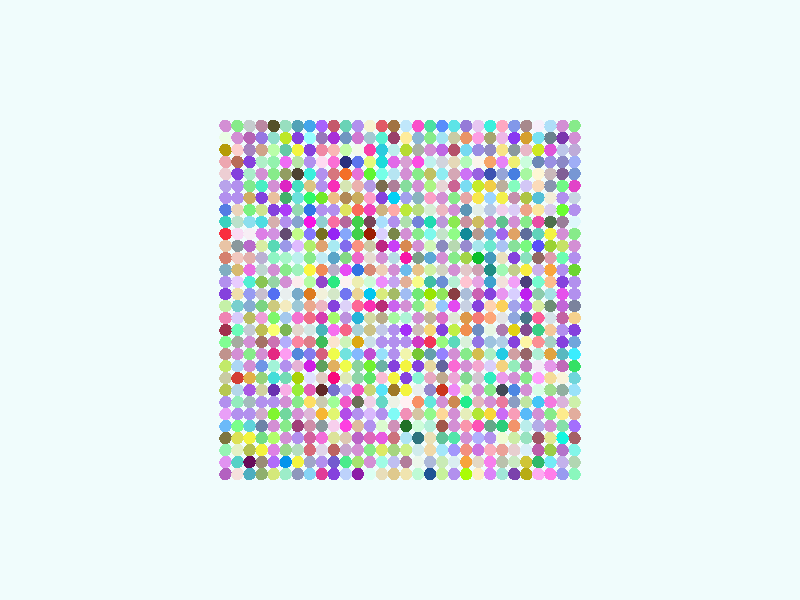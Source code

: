 global_settings {
  assumed_gamma 1
}
light_source {
  <-0.6, 1.6, 3.7>*10000
  rgb 1.3
}
camera {
  location <0,0,100>
  look_at <0,0,0>
}
background {
  color rgb < 0.87, 0.97, 0.97 >
}
sphere {
< -29.0, -29.0, 0 >, 1.0

pigment { color rgb < 0.2551796235694659, 0.926783523779479, 0.5078033418868384 >
}}
sphere {
< -29.0, -27.0, 0 >, 1.0

pigment { color rgb < 0.44313610695926287, 0.6706818434442696, 0.44795412157258974 >
}}
sphere {
< -29.0, -25.0, 0 >, 1.0

pigment { color rgb < 0.22661643465659886, 0.9186154606182104, 0.8091825494442476 >
}}
sphere {
< -29.0, -23.0, 0 >, 1.0

pigment { color rgb < 0.37815808145411867, 0.116466674035967, 0.135323842757183 >
}}
sphere {
< -29.0, -21.0, 0 >, 1.0

pigment { color rgb < 0.3677829217523215, 0.1587029143874521, 0.9827973804958355 >
}}
sphere {
< -29.0, -19.0, 0 >, 1.0

pigment { color rgb < 0.7615026561527083, 0.4180466245736899, 0.3355710928439847 >
}}
sphere {
< -29.0, -17.0, 0 >, 1.0

pigment { color rgb < 0.6112215612547112, 0.8734622415751134, 0.4004001558020025 >
}}
sphere {
< -29.0, -15.0, 0 >, 1.0

pigment { color rgb < 0.3236998438766169, 0.7608812345932273, 0.9457685107410317 >
}}
sphere {
< -29.0, -13.0, 0 >, 1.0

pigment { color rgb < 0.15924442486167, 0.6671498120915043, 0.7012190833174659 >
}}
sphere {
< -29.0, -11.0, 0 >, 1.0

pigment { color rgb < 0.0349655812102464, 0.7509862611799009, 0.1301537914592834 >
}}
sphere {
< -29.0, -9.0, 0 >, 1.0

pigment { color rgb < 0.044389910104096875, 0.8438762462473035, 0.9925490774454208 >
}}
sphere {
< -29.0, -7.0, 0 >, 1.0

pigment { color rgb < 0.16595110925170908, 0.3765165760217304, 0.7060619638384726 >
}}
sphere {
< -29.0, -5.0, 0 >, 1.0

pigment { color rgb < 0.23452470826958882, 0.053477315412975845, 0.7232211819243056 >
}}
sphere {
< -29.0, -3.0, 0 >, 1.0

pigment { color rgb < 0.9138124012611007, 0.6409786732023807, 0.26639288440019393 >
}}
sphere {
< -29.0, -1.0, 0 >, 1.0

pigment { color rgb < 0.19833880997924924, 0.22807418156000814, 0.33702403338036335 >
}}
sphere {
< -29.0, 1.0, 0 >, 1.0

pigment { color rgb < 0.44459827162318744, 0.2794483283371054, 0.8550172449305873 >
}}
sphere {
< -29.0, 3.0, 0 >, 1.0

pigment { color rgb < 0.44459827162318744, 0.2794483283371054, 0.8550172449305873 >
}}
sphere {
< -29.0, 5.0, 0 >, 1.0

pigment { color rgb < 0.1456295122980623, 0.6752976414170008, 0.02983007247531977 >
}}
sphere {
< -29.0, 7.0, 0 >, 1.0

pigment { color rgb < 0.44459827162318744, 0.2794483283371054, 0.8550172449305873 >
}}
sphere {
< -29.0, 9.0, 0 >, 1.0

pigment { color rgb < 0.6514763683347392, 0.27672944799526533, 0.6588365750323033 >
}}
sphere {
< -29.0, 11.0, 0 >, 1.0

pigment { color rgb < 0.24368858434117857, 0.8302944038465703, 0.2545550952363288 >
}}
sphere {
< -29.0, 13.0, 0 >, 1.0

pigment { color rgb < 0.7339539944346481, 0.9299530711364681, 0.9766329982630844 >
}}
sphere {
< -29.0, 15.0, 0 >, 1.0

pigment { color rgb < 0.44459827162318744, 0.2794483283371054, 0.8550172449305873 >
}}
sphere {
< -29.0, 17.0, 0 >, 1.0

pigment { color rgb < 0.5732078334479651, 0.6677520778043379, 0.7696967072423212 >
}}
sphere {
< -29.0, 19.0, 0 >, 1.0

pigment { color rgb < 0.7576055261884393, 0.05584647919773389, 0.5776023754021332 >
}}
sphere {
< -29.0, 21.0, 0 >, 1.0

pigment { color rgb < 0.1831911481161107, 0.31012600413191116, 0.6594628230109997 >
}}
sphere {
< -29.0, 23.0, 0 >, 1.0

pigment { color rgb < 0.34536987177286693, 0.42483978000258515, 0.9256566902367508 >
}}
sphere {
< -29.0, 25.0, 0 >, 1.0

pigment { color rgb < 0.5150706960604762, 0.4087515427675721, 0.6877098800005957 >
}}
sphere {
< -29.0, 27.0, 0 >, 1.0

pigment { color rgb < 0.6514763683347392, 0.27672944799526533, 0.6588365750323033 >
}}
sphere {
< -29.0, 29.0, 0 >, 1.0

pigment { color rgb < 0.24368858434117857, 0.8302944038465703, 0.2545550952363288 >
}}
sphere {
< -27.0, -29.0, 0 >, 1.0

pigment { color rgb < 0.3155767177423353, 0.3222356042195348, 0.8701892668601741 >
}}
sphere {
< -27.0, -27.0, 0 >, 1.0

pigment { color rgb < 0.5441097838973332, 0.43718229950703, 0.8272233659796852 >
}}
sphere {
< -27.0, -25.0, 0 >, 1.0

pigment { color rgb < 0.45073166054240676, 0.17463460429930633, 0.5878686816104249 >
}}
sphere {
< -27.0, -23.0, 0 >, 1.0

pigment { color rgb < 0.005648225369524251, 0.9343828051890546, 0.7453298946106668 >
}}
sphere {
< -27.0, -21.0, 0 >, 1.0

pigment { color rgb < 0.2338332386647799, 0.7433515994225617, 0.3978906744097146 >
}}
sphere {
< -27.0, -19.0, 0 >, 1.0

pigment { color rgb < 0.9810995826427699, 0.8296774151594469, 0.26334532958708146 >
}}
sphere {
< -27.0, -17.0, 0 >, 1.0

pigment { color rgb < 0.7015913614096202, 0.4532109215609744, 0.7065751293338148 >
}}
sphere {
< -27.0, -15.0, 0 >, 1.0

pigment { color rgb < 0.2820036121077324, 0.42883983609593346, 0.34972576623554985 >
}}
sphere {
< -27.0, -13.0, 0 >, 1.0

pigment { color rgb < 0.9592137586893842, 0.8942906757248429, 0.7047217411166125 >
}}
sphere {
< -27.0, -11.0, 0 >, 1.0

pigment { color rgb < 0.5299141500608646, 0.14550307997829848, 0.4856613320108565 >
}}
sphere {
< -27.0, -9.0, 0 >, 1.0

pigment { color rgb < 0.09915485679938096, 0.4771826725221887, 0.5280867217801664 >
}}
sphere {
< -27.0, -7.0, 0 >, 1.0

pigment { color rgb < 0.23452470826958882, 0.053477315412975845, 0.7232211819243056 >
}}
sphere {
< -27.0, -5.0, 0 >, 1.0

pigment { color rgb < 0.44459827162318744, 0.2794483283371054, 0.8550172449305873 >
}}
sphere {
< -27.0, -3.0, 0 >, 1.0

pigment { color rgb < 0.5473747792640711, 0.12515295453943864, 0.3597766112224563 >
}}
sphere {
< -27.0, -1.0, 0 >, 1.0

pigment { color rgb < 0.5329792979618271, 0.132311998201751, 0.679938846368685 >
}}
sphere {
< -27.0, 1.0, 0 >, 1.0

pigment { color rgb < 0.7844913013600743, 0.07819228805099265, 0.829989756806793 >
}}
sphere {
< -27.0, 3.0, 0 >, 1.0

pigment { color rgb < 0.23452470826958882, 0.053477315412975845, 0.7232211819243056 >
}}
sphere {
< -27.0, 5.0, 0 >, 1.0

pigment { color rgb < 0.44459827162318744, 0.2794483283371054, 0.8550172449305873 >
}}
sphere {
< -27.0, 7.0, 0 >, 1.0

pigment { color rgb < 0.14475740601708276, 0.9858553595872608, 0.43399963758897175 >
}}
sphere {
< -27.0, 9.0, 0 >, 1.0

pigment { color rgb < 0.5623153361488759, 0.7586534370681148, 0.13172380082317514 >
}}
sphere {
< -27.0, 11.0, 0 >, 1.0

pigment { color rgb < 0.6514763683347392, 0.27672944799526533, 0.6588365750323033 >
}}
sphere {
< -27.0, 13.0, 0 >, 1.0

pigment { color rgb < 0.31653431899902473, 0.20572767008382153, 0.3121434074081063 >
}}
sphere {
< -27.0, 15.0, 0 >, 1.0

pigment { color rgb < 0.14594688024917324, 0.9876953255727496, 0.0307222869047048 >
}}
sphere {
< -27.0, 17.0, 0 >, 1.0

pigment { color rgb < 0.44459827162318744, 0.2794483283371054, 0.8550172449305873 >
}}
sphere {
< -27.0, 19.0, 0 >, 1.0

pigment { color rgb < 0.168624047457258, 0.9497564011485842, 0.23688380767415063 >
}}
sphere {
< -27.0, 21.0, 0 >, 1.0

pigment { color rgb < 0.21635881814140268, 0.11452487596827876, 0.30573761685394085 >
}}
sphere {
< -27.0, 23.0, 0 >, 1.0

pigment { color rgb < 0.25387642202117744, 0.24520170344446846, 0.5636257969807383 >
}}
sphere {
< -27.0, 25.0, 0 >, 1.0

pigment { color rgb < 0.5117320049526501, 0.567182766474132, 0.8132458638504042 >
}}
sphere {
< -27.0, 27.0, 0 >, 1.0

pigment { color rgb < 0.1966249750233412, 0.03674234574065571, 0.4185227591974773 >
}}
sphere {
< -27.0, 29.0, 0 >, 1.0

pigment { color rgb < 0.6514763683347392, 0.27672944799526533, 0.6588365750323033 >
}}
sphere {
< -25.0, -29.0, 0 >, 1.0

pigment { color rgb < 0.9997311480339882, 0.20395627266458027, 0.8168881699176748 >
}}
sphere {
< -25.0, -27.0, 0 >, 1.0

pigment { color rgb < 0.171599096674382, 0.8333504147641424, 0.9180195654200253 >
}}
sphere {
< -25.0, -25.0, 0 >, 1.0

pigment { color rgb < 0.3366862609487661, 0.6121290279057963, 0.06420818154734709 >
}}
sphere {
< -25.0, -23.0, 0 >, 1.0

pigment { color rgb < 0.7704013232387891, 0.8094073712648528, 0.2861383737993972 >
}}
sphere {
< -25.0, -21.0, 0 >, 1.0

pigment { color rgb < 0.6514763683347392, 0.27672944799526533, 0.6588365750323033 >
}}
sphere {
< -25.0, -19.0, 0 >, 1.0

pigment { color rgb < 0.24368858434117857, 0.8302944038465703, 0.2545550952363288 >
}}
sphere {
< -25.0, -17.0, 0 >, 1.0

pigment { color rgb < 0.9049879966228256, 0.19032692060902345, 0.7399871600800316 >
}}
sphere {
< -25.0, -15.0, 0 >, 1.0

pigment { color rgb < 0.34481019334126617, 0.7401382413572104, 0.27250017894029954 >
}}
sphere {
< -25.0, -13.0, 0 >, 1.0

pigment { color rgb < 0.9049453025661773, 0.7167193062320253, 0.31848794267316594 >
}}
sphere {
< -25.0, -11.0, 0 >, 1.0

pigment { color rgb < 0.785649789409872, 0.3159940949278125, 0.8120732024511066 >
}}
sphere {
< -25.0, -9.0, 0 >, 1.0

pigment { color rgb < 0.7425554465644807, 0.36751609466760404, 0.04749370733021363 >
}}
sphere {
< -25.0, -7.0, 0 >, 1.0

pigment { color rgb < 0.37861849569378647, 0.6469142637610048, 0.5576761922562176 >
}}
sphere {
< -25.0, -5.0, 0 >, 1.0

pigment { color rgb < 0.9026383925753803, 0.5751616489333391, 0.31833259855345264 >
}}
sphere {
< -25.0, -3.0, 0 >, 1.0

pigment { color rgb < 0.6565188519941152, 0.7692339693010427, 0.8061913687511394 >
}}
sphere {
< -25.0, -1.0, 0 >, 1.0

pigment { color rgb < 0.15200371689170178, 0.26684526593942615, 0.17315385045989706 >
}}
sphere {
< -25.0, 1.0, 0 >, 1.0

pigment { color rgb < 0.36987932066690954, 0.7610365740781206, 0.7739854145691232 >
}}
sphere {
< -25.0, 3.0, 0 >, 1.0

pigment { color rgb < 0.9760376037279903, 0.511774989937297, 0.2604775320969026 >
}}
sphere {
< -25.0, 5.0, 0 >, 1.0

pigment { color rgb < 0.9509840881635894, 0.38352169072878395, 0.04779906473178974 >
}}
sphere {
< -25.0, 7.0, 0 >, 1.0

pigment { color rgb < 0.7324852820082577, 0.33732461792798574, 0.4312699893041497 >
}}
sphere {
< -25.0, 9.0, 0 >, 1.0

pigment { color rgb < 0.32267951388577176, 0.6458829482472108, 0.032822117304852294 >
}}
sphere {
< -25.0, 11.0, 0 >, 1.0

pigment { color rgb < 0.8982970103298994, 0.9037630810773705, 0.051162775821689044 >
}}
sphere {
< -25.0, 13.0, 0 >, 1.0

pigment { color rgb < 0.07273282153976102, 0.16055371399931395, 0.07517399451583995 >
}}
sphere {
< -25.0, 15.0, 0 >, 1.0

pigment { color rgb < 0.7011205929662858, 0.6057892755456667, 0.842472975263922 >
}}
sphere {
< -25.0, 17.0, 0 >, 1.0

pigment { color rgb < 0.8935811023494582, 0.8576482235848031, 0.6837860539366342 >
}}
sphere {
< -25.0, 19.0, 0 >, 1.0

pigment { color rgb < 0.25014730079061975, 0.29437327141319825, 0.4368143713759508 >
}}
sphere {
< -25.0, 21.0, 0 >, 1.0

pigment { color rgb < 0.5895039456984429, 0.4770385939201076, 0.4958323697685115 >
}}
sphere {
< -25.0, 23.0, 0 >, 1.0

pigment { color rgb < 0.3172154988710747, 0.27917536268651055, 0.7615963347170304 >
}}
sphere {
< -25.0, 25.0, 0 >, 1.0

pigment { color rgb < 0.7389318675128403, 0.09067977216796541, 0.6963571557583645 >
}}
sphere {
< -25.0, 27.0, 0 >, 1.0

pigment { color rgb < 0.14588674260690748, 0.22167816804323415, 0.26975935512996674 >
}}
sphere {
< -25.0, 29.0, 0 >, 1.0

pigment { color rgb < 0.42599147374783164, 0.7353124666883161, 0.9394514021605913 >
}}
sphere {
< -23.0, -29.0, 0 >, 1.0

pigment { color rgb < 0.9830468906535964, 0.4005992438515821, 0.8917285389689386 >
}}
sphere {
< -23.0, -27.0, 0 >, 1.0

pigment { color rgb < 0.026590523738355798, 0.4872045222728888, 0.14496494297676432 >
}}
sphere {
< -23.0, -25.0, 0 >, 1.0

pigment { color rgb < 0.5057371292101455, 0.10950746111090548, 0.4036947105859917 >
}}
sphere {
< -23.0, -23.0, 0 >, 1.0

pigment { color rgb < 0.35133522546448415, 0.08867025211405433, 0.127903822630138 >
}}
sphere {
< -23.0, -21.0, 0 >, 1.0

pigment { color rgb < 0.448554008363545, 0.4140683141077538, 0.80074574492975 >
}}
sphere {
< -23.0, -19.0, 0 >, 1.0

pigment { color rgb < 0.6514763683347392, 0.27672944799526533, 0.6588365750323033 >
}}
sphere {
< -23.0, -17.0, 0 >, 1.0

pigment { color rgb < 0.05820243498794875, 0.5651524452175917, 0.9208350289603926 >
}}
sphere {
< -23.0, -15.0, 0 >, 1.0

pigment { color rgb < 0.6891090761100053, 0.982095598668948, 0.7927326546067083 >
}}
sphere {
< -23.0, -13.0, 0 >, 1.0

pigment { color rgb < 0.9968860859979782, 0.34794918120738894, 0.9831505732413724 >
}}
sphere {
< -23.0, -11.0, 0 >, 1.0

pigment { color rgb < 0.9076244868381627, 0.8295649777315727, 0.9326041270377925 >
}}
sphere {
< -23.0, -9.0, 0 >, 1.0

pigment { color rgb < 0.42570218464941056, 0.8593825319965556, 0.6621591599188893 >
}}
sphere {
< -23.0, -7.0, 0 >, 1.0

pigment { color rgb < 0.9605481496616894, 0.2728011765279351, 0.29069524954342696 >
}}
sphere {
< -23.0, -5.0, 0 >, 1.0

pigment { color rgb < 0.03934675204813076, 0.6143785357757849, 0.2337762446172844 >
}}
sphere {
< -23.0, -3.0, 0 >, 1.0

pigment { color rgb < 0.9777662501703437, 0.11090987515918127, 0.3253972964435099 >
}}
sphere {
< -23.0, -1.0, 0 >, 1.0

pigment { color rgb < 0.697006718442763, 0.8569698360816834, 0.35604988857672415 >
}}
sphere {
< -23.0, 1.0, 0 >, 1.0

pigment { color rgb < 0.2611093319778319, 0.5997918110583481, 0.4139341782326934 >
}}
sphere {
< -23.0, 3.0, 0 >, 1.0

pigment { color rgb < 0.17755368532418236, 0.9659348833520772, 0.6147415885634042 >
}}
sphere {
< -23.0, 5.0, 0 >, 1.0

pigment { color rgb < 0.602807253112648, 0.4332244306102655, 0.8116611925851179 >
}}
sphere {
< -23.0, 7.0, 0 >, 1.0

pigment { color rgb < 0.2909034967211521, 0.13631243040722396, 0.1214041572907173 >
}}
sphere {
< -23.0, 9.0, 0 >, 1.0

pigment { color rgb < 0.10263450007423991, 0.07787809126827838, 0.9413018300544279 >
}}
sphere {
< -23.0, 11.0, 0 >, 1.0

pigment { color rgb < 0.11807963051935555, 0.6504201021344785, 0.48246576488924264 >
}}
sphere {
< -23.0, 13.0, 0 >, 1.0

pigment { color rgb < 0.8098671915977114, 0.07497703972863135, 0.38363498333207113 >
}}
sphere {
< -23.0, 15.0, 0 >, 1.0

pigment { color rgb < 0.9599258765804131, 0.7926697968208551, 0.33121507159746544 >
}}
sphere {
< -23.0, 17.0, 0 >, 1.0

pigment { color rgb < 0.0908836166011141, 0.5257189503064591, 0.6790021984626108 >
}}
sphere {
< -23.0, 19.0, 0 >, 1.0

pigment { color rgb < 0.9655000309939593, 0.7082048267574718, 0.4886408190998801 >
}}
sphere {
< -23.0, 21.0, 0 >, 1.0

pigment { color rgb < 0.9871965787675465, 0.9215106249006644, 0.6571634278611322 >
}}
sphere {
< -23.0, 23.0, 0 >, 1.0

pigment { color rgb < 0.152547817713359, 0.24934524165775784, 0.4760343732845399 >
}}
sphere {
< -23.0, 25.0, 0 >, 1.0

pigment { color rgb < 0.6156972796307483, 0.811409960860079, 0.015901562983240303 >
}}
sphere {
< -23.0, 27.0, 0 >, 1.0

pigment { color rgb < 0.18758122827430312, 0.7610570918752108, 0.8712192384396654 >
}}
sphere {
< -23.0, 29.0, 0 >, 1.0

pigment { color rgb < 0.9285800354645127, 0.8626144930811284, 0.9626524406535566 >
}}
sphere {
< -21.0, -29.0, 0 >, 1.0

pigment { color rgb < 0.47231843731373124, 0.4140763487301914, 0.007202865914545442 >
}}
sphere {
< -21.0, -27.0, 0 >, 1.0

pigment { color rgb < 0.622344550623583, 0.5570051221880792, 0.036479968658673756 >
}}
sphere {
< -21.0, -25.0, 0 >, 1.0

pigment { color rgb < 0.693811807314224, 0.860702507640286, 0.929804935228509 >
}}
sphere {
< -21.0, -23.0, 0 >, 1.0

pigment { color rgb < 0.31285278168475983, 0.7661160113286416, 0.5299662885418993 >
}}
sphere {
< -21.0, -21.0, 0 >, 1.0

pigment { color rgb < 0.49159670016660917, 0.8442995389450407, 0.8291294144685686 >
}}
sphere {
< -21.0, -19.0, 0 >, 1.0

pigment { color rgb < 0.09793672026627032, 0.49381157934641884, 0.9439569412441674 >
}}
sphere {
< -21.0, -17.0, 0 >, 1.0

pigment { color rgb < 0.5276128151842874, 0.7917388652468753, 0.35521690020179597 >
}}
sphere {
< -21.0, -15.0, 0 >, 1.0

pigment { color rgb < 0.6514763683347392, 0.27672944799526533, 0.6588365750323033 >
}}
sphere {
< -21.0, -13.0, 0 >, 1.0

pigment { color rgb < 0.24368858434117857, 0.8302944038465703, 0.2545550952363288 >
}}
sphere {
< -21.0, -11.0, 0 >, 1.0

pigment { color rgb < 0.5536799773623737, 0.20263333558011398, 0.5163817171726472 >
}}
sphere {
< -21.0, -9.0, 0 >, 1.0

pigment { color rgb < 0.3113349977525409, 0.13280561151855474, 0.13431412954860855 >
}}
sphere {
< -21.0, -7.0, 0 >, 1.0

pigment { color rgb < 0.9702643449263109, 0.9253362617894664, 0.37522551318414 >
}}
sphere {
< -21.0, -5.0, 0 >, 1.0

pigment { color rgb < 0.22822682317173848, 0.06825404573192795, 0.27928411262995556 >
}}
sphere {
< -21.0, -3.0, 0 >, 1.0

pigment { color rgb < 0.0651011147016709, 0.183542791568146, 0.2526899676794234 >
}}
sphere {
< -21.0, -1.0, 0 >, 1.0

pigment { color rgb < 0.4858995712996502, 0.11690586929838098, 0.8929742300969588 >
}}
sphere {
< -21.0, 1.0, 0 >, 1.0

pigment { color rgb < 0.5236409406548692, 0.013551652215618604, 0.862080925680619 >
}}
sphere {
< -21.0, 3.0, 0 >, 1.0

pigment { color rgb < 0.06769934004676903, 0.05197394988272841, 0.2009686429405565 >
}}
sphere {
< -21.0, 5.0, 0 >, 1.0

pigment { color rgb < 0.9424422060018935, 0.8548802038292737, 0.05226537213523319 >
}}
sphere {
< -21.0, 7.0, 0 >, 1.0

pigment { color rgb < 0.25320516160201456, 0.7495785053715336, 0.5210463868072142 >
}}
sphere {
< -21.0, 9.0, 0 >, 1.0

pigment { color rgb < 0.18731406434121056, 0.9566880457186288, 0.20983164870664128 >
}}
sphere {
< -21.0, 11.0, 0 >, 1.0

pigment { color rgb < 0.1115307205181314, 0.15199208321005186, 0.3287038748999983 >
}}
sphere {
< -21.0, 13.0, 0 >, 1.0

pigment { color rgb < 0.24368858434117857, 0.8302944038465703, 0.2545550952363288 >
}}
sphere {
< -21.0, 15.0, 0 >, 1.0

pigment { color rgb < 0.8560511532434258, 0.3643080472611765, 0.24139493945408863 >
}}
sphere {
< -21.0, 17.0, 0 >, 1.0

pigment { color rgb < 0.4254797607931211, 0.5501677888569436, 0.05600234274734406 >
}}
sphere {
< -21.0, 19.0, 0 >, 1.0

pigment { color rgb < 0.6467303562616642, 0.5730477703000395, 0.9247316666943588 >
}}
sphere {
< -21.0, 21.0, 0 >, 1.0

pigment { color rgb < 0.38849036150100724, 0.9421105418903989, 0.35637317458144424 >
}}
sphere {
< -21.0, 23.0, 0 >, 1.0

pigment { color rgb < 0.5969123457094231, 0.986445626721073, 0.7263901463827543 >
}}
sphere {
< -21.0, 25.0, 0 >, 1.0

pigment { color rgb < 0.804764924678119, 0.4750595406869629, 0.5693292966024605 >
}}
sphere {
< -21.0, 27.0, 0 >, 1.0

pigment { color rgb < 0.6664179682682154, 0.34537644416778623, 0.025775147306258628 >
}}
sphere {
< -21.0, 29.0, 0 >, 1.0

pigment { color rgb < 0.38574921927540584, 0.2515476419056242, 0.2616435712398786 >
}}
sphere {
< -19.0, -29.0, 0 >, 1.0

pigment { color rgb < 0.19854839844990746, 0.0537724924195393, 0.4139787942658969 >
}}
sphere {
< -19.0, -27.0, 0 >, 1.0

pigment { color rgb < 0.5897956925253218, 0.8153579088663703, 0.5376906225947069 >
}}
sphere {
< -19.0, -25.0, 0 >, 1.0

pigment { color rgb < 0.7954765545408031, 0.6141150439044987, 0.6242455431145315 >
}}
sphere {
< -19.0, -23.0, 0 >, 1.0

pigment { color rgb < 0.6099007529650191, 0.8482444121329796, 0.38040828617135336 >
}}
sphere {
< -19.0, -21.0, 0 >, 1.0

pigment { color rgb < 0.8887188253640511, 0.295980204283669, 0.14620137078958173 >
}}
sphere {
< -19.0, -19.0, 0 >, 1.0

pigment { color rgb < 0.937193751151585, 0.33894023913686033, 0.4816959597477588 >
}}
sphere {
< -19.0, -17.0, 0 >, 1.0

pigment { color rgb < 0.25264129955530434, 0.3353961833791168, 0.5460133298598014 >
}}
sphere {
< -19.0, -15.0, 0 >, 1.0

pigment { color rgb < 0.07260442322366745, 0.24122884472382966, 0.7698806536051814 >
}}
sphere {
< -19.0, -13.0, 0 >, 1.0

pigment { color rgb < 0.6514763683347392, 0.27672944799526533, 0.6588365750323033 >
}}
sphere {
< -19.0, -11.0, 0 >, 1.0

pigment { color rgb < 0.29727654631898814, 0.8400612228958613, 0.4995127178972212 >
}}
sphere {
< -19.0, -9.0, 0 >, 1.0

pigment { color rgb < 0.6299459110394032, 0.34836831002436297, 0.36187457319285976 >
}}
sphere {
< -19.0, -7.0, 0 >, 1.0

pigment { color rgb < 0.23452470826958882, 0.053477315412975845, 0.7232211819243056 >
}}
sphere {
< -19.0, -5.0, 0 >, 1.0

pigment { color rgb < 0.7576139712482658, 0.6409363061218039, 0.0069273972364400915 >
}}
sphere {
< -19.0, -3.0, 0 >, 1.0

pigment { color rgb < 0.2714998793815716, 0.3794730435457808, 0.7254213445602433 >
}}
sphere {
< -19.0, -1.0, 0 >, 1.0

pigment { color rgb < 0.3631449928596775, 0.3665874840652118, 0.8300165932786703 >
}}
sphere {
< -19.0, 1.0, 0 >, 1.0

pigment { color rgb < 0.6899297672932575, 0.6239857930395555, 0.9958592808368419 >
}}
sphere {
< -19.0, 3.0, 0 >, 1.0

pigment { color rgb < 0.8888307907955014, 0.3520153199065822, 0.9307475441886078 >
}}
sphere {
< -19.0, 5.0, 0 >, 1.0

pigment { color rgb < 0.5427041323906046, 0.6194051576226893, 0.2624695935933269 >
}}
sphere {
< -19.0, 7.0, 0 >, 1.0

pigment { color rgb < 0.23452470826958882, 0.053477315412975845, 0.7232211819243056 >
}}
sphere {
< -19.0, 9.0, 0 >, 1.0

pigment { color rgb < 0.24372968177563847, 0.7545459728248712, 0.32273701428635826 >
}}
sphere {
< -19.0, 11.0, 0 >, 1.0

pigment { color rgb < 0.748786647048964, 0.3631333007223011, 0.12895272783107337 >
}}
sphere {
< -19.0, 13.0, 0 >, 1.0

pigment { color rgb < 0.6514763683347392, 0.27672944799526533, 0.6588365750323033 >
}}
sphere {
< -19.0, 15.0, 0 >, 1.0

pigment { color rgb < 0.705063527127562, 0.6085234222447761, 0.9219165506621082 >
}}
sphere {
< -19.0, 17.0, 0 >, 1.0

pigment { color rgb < 0.5606181111990018, 0.2717147247504905, 0.41498859117605724 >
}}
sphere {
< -19.0, 19.0, 0 >, 1.0

pigment { color rgb < 0.23418069034981437, 0.9777622347059138, 0.5225573415296781 >
}}
sphere {
< -19.0, 21.0, 0 >, 1.0

pigment { color rgb < 0.06273192045149223, 0.2117639760824307, 0.7521616801613789 >
}}
sphere {
< -19.0, 23.0, 0 >, 1.0

pigment { color rgb < 0.8692261625424669, 0.8765950556639125, 0.17207163017681149 >
}}
sphere {
< -19.0, 25.0, 0 >, 1.0

pigment { color rgb < 0.25393273865851373, 0.3203160208348119, 0.33562374663324357 >
}}
sphere {
< -19.0, 27.0, 0 >, 1.0

pigment { color rgb < 0.25177260231931853, 0.0403566631265565, 0.8879337787754399 >
}}
sphere {
< -19.0, 29.0, 0 >, 1.0

pigment { color rgb < 0.22193082372942752, 0.3138440630771806, 0.8174489380726101 >
}}
sphere {
< -17.0, -29.0, 0 >, 1.0

pigment { color rgb < 0.35748695581800427, 0.7946376663863315, 0.6895476065324664 >
}}
sphere {
< -17.0, -27.0, 0 >, 1.0

pigment { color rgb < 0.4936393361216864, 0.5323114034595817, 0.4103120555080082 >
}}
sphere {
< -17.0, -25.0, 0 >, 1.0

pigment { color rgb < 0.8322713552291542, 0.3568429392828345, 0.31571764419581205 >
}}
sphere {
< -17.0, -23.0, 0 >, 1.0

pigment { color rgb < 0.8638579696187102, 0.9767748900273093, 0.6493670806976343 >
}}
sphere {
< -17.0, -21.0, 0 >, 1.0

pigment { color rgb < 0.025261636729646764, 0.6076032559218684, 0.19522446126894177 >
}}
sphere {
< -17.0, -19.0, 0 >, 1.0

pigment { color rgb < 0.5895125234485342, 0.14752245862092672, 0.9213694880450454 >
}}
sphere {
< -17.0, -17.0, 0 >, 1.0

pigment { color rgb < 0.8205083587958769, 0.1943917892251087, 0.3363959798109558 >
}}
sphere {
< -17.0, -15.0, 0 >, 1.0

pigment { color rgb < 0.05259703673882832, 0.06767328896081448, 0.09540133980721544 >
}}
sphere {
< -17.0, -13.0, 0 >, 1.0

pigment { color rgb < 0.8338901254268498, 0.32313870966757186, 0.8259244812221663 >
}}
sphere {
< -17.0, -11.0, 0 >, 1.0

pigment { color rgb < 0.9059483266053752, 0.6496337790635522, 0.20812279133050637 >
}}
sphere {
< -17.0, -9.0, 0 >, 1.0

pigment { color rgb < 0.016483579798582837, 0.6004471261213717, 0.7737881904906913 >
}}
sphere {
< -17.0, -7.0, 0 >, 1.0

pigment { color rgb < 0.43232673063467986, 0.6157003890755584, 0.7942640989178988 >
}}
sphere {
< -17.0, -5.0, 0 >, 1.0

pigment { color rgb < 0.41777613467537345, 0.20079077689311675, 0.4281652829519923 >
}}
sphere {
< -17.0, -3.0, 0 >, 1.0

pigment { color rgb < 0.776204239671689, 0.7782205585923603, 0.7829407571699248 >
}}
sphere {
< -17.0, -1.0, 0 >, 1.0

pigment { color rgb < 0.9611717320364422, 0.6382960961769386, 0.1017113167307655 >
}}
sphere {
< -17.0, 1.0, 0 >, 1.0

pigment { color rgb < 0.8032775512764152, 0.29972891033632987, 0.8720467262702594 >
}}
sphere {
< -17.0, 3.0, 0 >, 1.0

pigment { color rgb < 0.8914947477166647, 0.7567302481406786, 0.7104266189327985 >
}}
sphere {
< -17.0, 5.0, 0 >, 1.0

pigment { color rgb < 0.3560015565769853, 0.9419077880711227, 0.4630592368322646 >
}}
sphere {
< -17.0, 7.0, 0 >, 1.0

pigment { color rgb < 0.8128061109890893, 0.746358337306669, 0.5123546839062658 >
}}
sphere {
< -17.0, 9.0, 0 >, 1.0

pigment { color rgb < 0.40223382236325156, 0.5484917739755196, 0.900548835465905 >
}}
sphere {
< -17.0, 11.0, 0 >, 1.0

pigment { color rgb < 0.3598508923862387, 0.1314988490010024, 0.8511905576512144 >
}}
sphere {
< -17.0, 13.0, 0 >, 1.0

pigment { color rgb < 0.11311540192562253, 0.5376355067486526, 0.2748833862921509 >
}}
sphere {
< -17.0, 15.0, 0 >, 1.0

pigment { color rgb < 0.8747672784241194, 0.6238740080274882, 0.8370798508455349 >
}}
sphere {
< -17.0, 17.0, 0 >, 1.0

pigment { color rgb < 0.8971936777593464, 0.8719555998036063, 0.07026916551464646 >
}}
sphere {
< -17.0, 19.0, 0 >, 1.0

pigment { color rgb < 0.5010966804916588, 0.42707164344320814, 0.3328661377293207 >
}}
sphere {
< -17.0, 21.0, 0 >, 1.0

pigment { color rgb < 0.29899034770581145, 0.3694809245420776, 0.6774894141334357 >
}}
sphere {
< -17.0, 23.0, 0 >, 1.0

pigment { color rgb < 0.7903046493965449, 0.22633367296389095, 0.9300894114841101 >
}}
sphere {
< -17.0, 25.0, 0 >, 1.0

pigment { color rgb < 0.9270891655267595, 0.7780147242092069, 0.2424562764083399 >
}}
sphere {
< -17.0, 27.0, 0 >, 1.0

pigment { color rgb < 0.8444933935091296, 0.4720668683397111, 0.788310999391868 >
}}
sphere {
< -17.0, 29.0, 0 >, 1.0

pigment { color rgb < 0.9915854726004405, 0.3927149873110891, 0.5358374027074492 >
}}
sphere {
< -15.0, -29.0, 0 >, 1.0

pigment { color rgb < 0.7171707450873598, 0.22840826541850068, 0.9388840829222771 >
}}
sphere {
< -15.0, -27.0, 0 >, 1.0

pigment { color rgb < 0.9325077407892365, 0.20770273588175636, 0.8502813012155427 >
}}
sphere {
< -15.0, -25.0, 0 >, 1.0

pigment { color rgb < 0.9581299414628596, 0.4202238055162586, 0.5070144804758627 >
}}
sphere {
< -15.0, -23.0, 0 >, 1.0

pigment { color rgb < 0.44459827162318744, 0.2794483283371054, 0.8550172449305873 >
}}
sphere {
< -15.0, -21.0, 0 >, 1.0

pigment { color rgb < 0.1355650206621365, 0.38474733311603826, 0.25174570230009385 >
}}
sphere {
< -15.0, -19.0, 0 >, 1.0

pigment { color rgb < 0.9368496152673192, 0.6803002272528412, 0.042654487543582253 >
}}
sphere {
< -15.0, -17.0, 0 >, 1.0

pigment { color rgb < 0.6514763683347392, 0.27672944799526533, 0.6588365750323033 >
}}
sphere {
< -15.0, -15.0, 0 >, 1.0

pigment { color rgb < 0.24368858434117857, 0.8302944038465703, 0.2545550952363288 >
}}
sphere {
< -15.0, -13.0, 0 >, 1.0

pigment { color rgb < 0.03214529427029944, 0.8449700528903038, 0.5186090065754758 >
}}
sphere {
< -15.0, -11.0, 0 >, 1.0

pigment { color rgb < 0.7013859875658014, 0.6273088200703631, 0.9521075896125725 >
}}
sphere {
< -15.0, -9.0, 0 >, 1.0

pigment { color rgb < 0.43661622631150776, 0.8643404919373132, 0.5319664496916517 >
}}
sphere {
< -15.0, -7.0, 0 >, 1.0

pigment { color rgb < 0.3384125548360424, 0.5453517241754146, 0.7407302433099346 >
}}
sphere {
< -15.0, -5.0, 0 >, 1.0

pigment { color rgb < 0.8022599806370897, 0.9236776951948107, 0.7650076287794534 >
}}
sphere {
< -15.0, -3.0, 0 >, 1.0

pigment { color rgb < 0.9786549744520021, 0.38539844451394556, 0.18721756508487564 >
}}
sphere {
< -15.0, -1.0, 0 >, 1.0

pigment { color rgb < 0.9910889093384547, 0.6439501838320745, 0.4377410259987843 >
}}
sphere {
< -15.0, 1.0, 0 >, 1.0

pigment { color rgb < 0.23452470826958882, 0.053477315412975845, 0.7232211819243056 >
}}
sphere {
< -15.0, 3.0, 0 >, 1.0

pigment { color rgb < 0.04613518853264076, 0.3624097043231609, 0.6179358603443955 >
}}
sphere {
< -15.0, 5.0, 0 >, 1.0

pigment { color rgb < 0.012685171724354793, 0.2648090962482058, 0.23155192532806412 >
}}
sphere {
< -15.0, 7.0, 0 >, 1.0

pigment { color rgb < 0.05691847379998727, 0.321027425490214, 0.5037855331539712 >
}}
sphere {
< -15.0, 9.0, 0 >, 1.0

pigment { color rgb < 0.1503164281685453, 0.8072756826739211, 0.6190028798023455 >
}}
sphere {
< -15.0, 11.0, 0 >, 1.0

pigment { color rgb < 0.13286245211178105, 0.42586161243434995, 0.7021794007594588 >
}}
sphere {
< -15.0, 13.0, 0 >, 1.0

pigment { color rgb < 0.6629992517410909, 0.231003009626513, 0.5776378950650595 >
}}
sphere {
< -15.0, 15.0, 0 >, 1.0

pigment { color rgb < 0.47948999564135997, 0.5849791671058175, 0.7748180596898523 >
}}
sphere {
< -15.0, 17.0, 0 >, 1.0

pigment { color rgb < 0.33089080171058494, 0.6550804675081244, 0.9889350225370974 >
}}
sphere {
< -15.0, 19.0, 0 >, 1.0

pigment { color rgb < 0.8777088426857321, 0.6194195376261625, 0.06182629471793066 >
}}
sphere {
< -15.0, 21.0, 0 >, 1.0

pigment { color rgb < 0.04623810025140007, 0.08336252349581885, 0.4384417631210602 >
}}
sphere {
< -15.0, 23.0, 0 >, 1.0

pigment { color rgb < 0.9217229512156935, 0.376534437685177, 0.1401444466194548 >
}}
sphere {
< -15.0, 25.0, 0 >, 1.0

pigment { color rgb < 0.2878294286738514, 0.25707009246188406, 0.5408773011889572 >
}}
sphere {
< -15.0, 27.0, 0 >, 1.0

pigment { color rgb < 0.3870333618679799, 0.37664487704118876, 0.16638738714632084 >
}}
sphere {
< -15.0, 29.0, 0 >, 1.0

pigment { color rgb < 0.045076550349784084, 0.8670964517760661, 0.7218198466321176 >
}}
sphere {
< -13.0, -29.0, 0 >, 1.0

pigment { color rgb < 0.9917040724881024, 0.8537835070467452, 0.5511033971759802 >
}}
sphere {
< -13.0, -27.0, 0 >, 1.0

pigment { color rgb < 0.7669847621714315, 0.6860905346106109, 0.5496191858951874 >
}}
sphere {
< -13.0, -25.0, 0 >, 1.0

pigment { color rgb < 0.601729657247889, 0.17186943575109037, 0.7537768438279302 >
}}
sphere {
< -13.0, -23.0, 0 >, 1.0

pigment { color rgb < 0.43669276782224287, 0.43790120759250284, 0.9783600668495841 >
}}
sphere {
< -13.0, -21.0, 0 >, 1.0

pigment { color rgb < 0.9799299096628755, 0.08414640847084187, 0.46918405850662026 >
}}
sphere {
< -13.0, -19.0, 0 >, 1.0

pigment { color rgb < 0.44621225196543934, 0.7931372851999573, 0.03290139111432311 >
}}
sphere {
< -13.0, -17.0, 0 >, 1.0

pigment { color rgb < 0.761723947531926, 0.4695831046689306, 0.5108721515984901 >
}}
sphere {
< -13.0, -15.0, 0 >, 1.0

pigment { color rgb < 0.6514763683347392, 0.27672944799526533, 0.6588365750323033 >
}}
sphere {
< -13.0, -13.0, 0 >, 1.0

pigment { color rgb < 0.6475696770115661, 0.5700924601208623, 0.634959750497316 >
}}
sphere {
< -13.0, -11.0, 0 >, 1.0

pigment { color rgb < 0.9066909939784018, 0.38553416405023877, 0.623498579362046 >
}}
sphere {
< -13.0, -9.0, 0 >, 1.0

pigment { color rgb < 0.6617259362675745, 0.5076414344268385, 0.07648960264825366 >
}}
sphere {
< -13.0, -7.0, 0 >, 1.0

pigment { color rgb < 0.2901744870564992, 0.17852213266727623, 0.7813348219292297 >
}}
sphere {
< -13.0, -5.0, 0 >, 1.0

pigment { color rgb < 0.1582759094490256, 0.2603479948539372, 0.5317186088098761 >
}}
sphere {
< -13.0, -3.0, 0 >, 1.0

pigment { color rgb < 0.9043643319357216, 0.1986238374421435, 0.18606375055911428 >
}}
sphere {
< -13.0, -1.0, 0 >, 1.0

pigment { color rgb < 0.23452470826958882, 0.053477315412975845, 0.7232211819243056 >
}}
sphere {
< -13.0, 1.0, 0 >, 1.0

pigment { color rgb < 0.5967353389914625, 0.11722604975356454, 0.44747264560447475 >
}}
sphere {
< -13.0, 3.0, 0 >, 1.0

pigment { color rgb < 0.7952181360312773, 0.3686062518828548, 0.7656272357640118 >
}}
sphere {
< -13.0, 5.0, 0 >, 1.0

pigment { color rgb < 0.6108081032959267, 0.3575239746686205, 0.4450997409500367 >
}}
sphere {
< -13.0, 7.0, 0 >, 1.0

pigment { color rgb < 0.004042145255620855, 0.5145086078949537, 0.02172228841040358 >
}}
sphere {
< -13.0, 9.0, 0 >, 1.0

pigment { color rgb < 0.3838711064069322, 0.7946026233397204, 0.8354758089983272 >
}}
sphere {
< -13.0, 11.0, 0 >, 1.0

pigment { color rgb < 0.46621075740891127, 0.31453700476966096, 0.27288745600903663 >
}}
sphere {
< -13.0, 13.0, 0 >, 1.0

pigment { color rgb < 0.6173654686584529, 0.5093592001848118, 0.11722568609497719 >
}}
sphere {
< -13.0, 15.0, 0 >, 1.0

pigment { color rgb < 0.7719002974520004, 0.8595233611129829, 0.8111348099556067 >
}}
sphere {
< -13.0, 17.0, 0 >, 1.0

pigment { color rgb < 0.9410711721544337, 0.7965033997370289, 0.07026990178142856 >
}}
sphere {
< -13.0, 19.0, 0 >, 1.0

pigment { color rgb < 0.5642606415518193, 0.8292833939281884, 0.02280028919502297 >
}}
sphere {
< -13.0, 21.0, 0 >, 1.0

pigment { color rgb < 0.3094665794153618, 0.12098308705438365, 0.7418403940551757 >
}}
sphere {
< -13.0, 23.0, 0 >, 1.0

pigment { color rgb < 0.9604377358704485, 0.9103357315822722, 0.8306251843949743 >
}}
sphere {
< -13.0, 25.0, 0 >, 1.0

pigment { color rgb < 0.3225129049414819, 0.26052297235754696, 0.7667951363240224 >
}}
sphere {
< -13.0, 27.0, 0 >, 1.0

pigment { color rgb < 0.9734542554899904, 0.34384541456553863, 0.7778298912810874 >
}}
sphere {
< -13.0, 29.0, 0 >, 1.0

pigment { color rgb < 0.8001070136036509, 0.5679943157088321, 0.8818823174119566 >
}}
sphere {
< -11.0, -29.0, 0 >, 1.0

pigment { color rgb < 0.403193311964115, 0.9774308855153714, 0.0017644593930190577 >
}}
sphere {
< -11.0, -27.0, 0 >, 1.0

pigment { color rgb < 0.921841159078444, 0.3704680652153485, 0.044908279443970356 >
}}
sphere {
< -11.0, -25.0, 0 >, 1.0

pigment { color rgb < 0.8895269720756845, 0.27659974882155247, 0.21215513031782318 >
}}
sphere {
< -11.0, -23.0, 0 >, 1.0

pigment { color rgb < 0.6514763683347392, 0.27672944799526533, 0.6588365750323033 >
}}
sphere {
< -11.0, -21.0, 0 >, 1.0

pigment { color rgb < 0.9591964999793289, 0.2984796727223451, 0.41177760574771105 >
}}
sphere {
< -11.0, -19.0, 0 >, 1.0

pigment { color rgb < 0.7887746766436973, 0.8539080175707228, 0.4964288842523469 >
}}
sphere {
< -11.0, -17.0, 0 >, 1.0

pigment { color rgb < 0.014356147719476575, 0.8492916054454436, 0.2612005007718886 >
}}
sphere {
< -11.0, -15.0, 0 >, 1.0

pigment { color rgb < 0.6768311267015277, 0.9161963465424454, 0.3933761398213256 >
}}
sphere {
< -11.0, -13.0, 0 >, 1.0

pigment { color rgb < 0.22380201712674097, 0.6936929458364575, 0.28947687119564236 >
}}
sphere {
< -11.0, -11.0, 0 >, 1.0

pigment { color rgb < 0.6514763683347392, 0.27672944799526533, 0.6588365750323033 >
}}
sphere {
< -11.0, -9.0, 0 >, 1.0

pigment { color rgb < 0.24368858434117857, 0.8302944038465703, 0.2545550952363288 >
}}
sphere {
< -11.0, -7.0, 0 >, 1.0

pigment { color rgb < 0.7010085334953551, 0.8790451935795327, 0.699669811974438 >
}}
sphere {
< -11.0, -5.0, 0 >, 1.0

pigment { color rgb < 0.8679887412675665, 0.2709135089237079, 0.07402231139599691 >
}}
sphere {
< -11.0, -3.0, 0 >, 1.0

pigment { color rgb < 0.7223069876198136, 0.31638825357611144, 0.06653639862571015 >
}}
sphere {
< -11.0, -1.0, 0 >, 1.0

pigment { color rgb < 0.5797635123951028, 0.6362163271915715, 0.7689222869048812 >
}}
sphere {
< -11.0, 1.0, 0 >, 1.0

pigment { color rgb < 0.40675004460770225, 0.5123784298963507, 0.6930848810255572 >
}}
sphere {
< -11.0, 3.0, 0 >, 1.0

pigment { color rgb < 0.9898053658744976, 0.5582074317560042, 0.6403911309578926 >
}}
sphere {
< -11.0, 5.0, 0 >, 1.0

pigment { color rgb < 0.7567625431788889, 0.5693413664184032, 0.587231982591557 >
}}
sphere {
< -11.0, 7.0, 0 >, 1.0

pigment { color rgb < 0.3600370608443374, 0.657277642809375, 0.06304706495045165 >
}}
sphere {
< -11.0, 9.0, 0 >, 1.0

pigment { color rgb < 0.31136414130373136, 0.2540800871267249, 0.625481004223354 >
}}
sphere {
< -11.0, 11.0, 0 >, 1.0

pigment { color rgb < 0.005448366078975142, 0.2541587433689908, 0.31474619966004813 >
}}
sphere {
< -11.0, 13.0, 0 >, 1.0

pigment { color rgb < 0.5991203526628182, 0.2858849267899568, 0.3515553557182607 >
}}
sphere {
< -11.0, 15.0, 0 >, 1.0

pigment { color rgb < 0.10766019888239053, 0.30149866228688316, 0.460571794838471 >
}}
sphere {
< -11.0, 17.0, 0 >, 1.0

pigment { color rgb < 0.7841189749094154, 0.38121025033564127, 0.38547162295413406 >
}}
sphere {
< -11.0, 19.0, 0 >, 1.0

pigment { color rgb < 0.19333202129752403, 0.716676253483036, 0.8845543755671817 >
}}
sphere {
< -11.0, 21.0, 0 >, 1.0

pigment { color rgb < 0.6083908582322948, 0.16682731285224695, 0.9153484215903087 >
}}
sphere {
< -11.0, 23.0, 0 >, 1.0

pigment { color rgb < 0.4475222670942498, 0.9577012906836803, 0.4867779665528239 >
}}
sphere {
< -11.0, 25.0, 0 >, 1.0

pigment { color rgb < 0.18170827883720364, 0.696954334025896, 0.882252093718907 >
}}
sphere {
< -11.0, 27.0, 0 >, 1.0

pigment { color rgb < 0.8135782654272179, 0.29476621237948464, 0.13655961689830476 >
}}
sphere {
< -11.0, 29.0, 0 >, 1.0

pigment { color rgb < 0.30098318264802404, 0.19887621247126197, 0.683715575349963 >
}}
sphere {
< -9.0, -29.0, 0 >, 1.0

pigment { color rgb < 0.44459827162318744, 0.2794483283371054, 0.8550172449305873 >
}}
sphere {
< -9.0, -27.0, 0 >, 1.0

pigment { color rgb < 0.7011626667938489, 0.8584995898077613, 0.8791016220436467 >
}}
sphere {
< -9.0, -25.0, 0 >, 1.0

pigment { color rgb < 0.3678453752487508, 0.31124907887068676, 0.9761487356485067 >
}}
sphere {
< -9.0, -23.0, 0 >, 1.0

pigment { color rgb < 0.08359028239368083, 0.7947539175551291, 0.40000780924917645 >
}}
sphere {
< -9.0, -21.0, 0 >, 1.0

pigment { color rgb < 0.6514763683347392, 0.27672944799526533, 0.6588365750323033 >
}}
sphere {
< -9.0, -19.0, 0 >, 1.0

pigment { color rgb < 0.6514763683347392, 0.27672944799526533, 0.6588365750323033 >
}}
sphere {
< -9.0, -17.0, 0 >, 1.0

pigment { color rgb < 0.6075661684835382, 0.25186573046350647, 0.08397429749657292 >
}}
sphere {
< -9.0, -15.0, 0 >, 1.0

pigment { color rgb < 0.8626081454754675, 0.2492579576599262, 0.9228047958848231 >
}}
sphere {
< -9.0, -13.0, 0 >, 1.0

pigment { color rgb < 0.8403486163170123, 0.38623784542438544, 0.6796383562755952 >
}}
sphere {
< -9.0, -11.0, 0 >, 1.0

pigment { color rgb < 0.9578263294658889, 0.13996500601646078, 0.6594680721350712 >
}}
sphere {
< -9.0, -9.0, 0 >, 1.0

pigment { color rgb < 0.6514763683347392, 0.27672944799526533, 0.6588365750323033 >
}}
sphere {
< -9.0, -7.0, 0 >, 1.0

pigment { color rgb < 0.10404396628053458, 0.6909077106930951, 0.5111973408821999 >
}}
sphere {
< -9.0, -5.0, 0 >, 1.0

pigment { color rgb < 0.5307997813508161, 0.868596343042741, 0.06014655221948373 >
}}
sphere {
< -9.0, -3.0, 0 >, 1.0

pigment { color rgb < 0.7343647860230177, 0.7887856412962966, 0.6723872253005523 >
}}
sphere {
< -9.0, -1.0, 0 >, 1.0

pigment { color rgb < 0.7687500318343625, 0.06575444504705297, 0.8699100542676242 >
}}
sphere {
< -9.0, 1.0, 0 >, 1.0

pigment { color rgb < 0.2553116131477896, 0.04774787792266344, 0.055227138932241515 >
}}
sphere {
< -9.0, 3.0, 0 >, 1.0

pigment { color rgb < 0.46544934408422234, 0.8679758274691075, 0.6483891947843154 >
}}
sphere {
< -9.0, 5.0, 0 >, 1.0

pigment { color rgb < 0.6514763683347392, 0.27672944799526533, 0.6588365750323033 >
}}
sphere {
< -9.0, 7.0, 0 >, 1.0

pigment { color rgb < 0.24368858434117857, 0.8302944038465703, 0.2545550952363288 >
}}
sphere {
< -9.0, 9.0, 0 >, 1.0

pigment { color rgb < 0.47135280745073094, 0.6948230630311406, 0.44045900874637844 >
}}
sphere {
< -9.0, 11.0, 0 >, 1.0

pigment { color rgb < 0.27909754765436046, 0.9739986351609189, 0.24048653577450174 >
}}
sphere {
< -9.0, 13.0, 0 >, 1.0

pigment { color rgb < 0.2583082050671228, 0.8200223781927168, 0.08151957225787798 >
}}
sphere {
< -9.0, 15.0, 0 >, 1.0

pigment { color rgb < 0.6514763683347392, 0.27672944799526533, 0.6588365750323033 >
}}
sphere {
< -9.0, 17.0, 0 >, 1.0

pigment { color rgb < 0.24368858434117857, 0.8302944038465703, 0.2545550952363288 >
}}
sphere {
< -9.0, 19.0, 0 >, 1.0

pigment { color rgb < 0.5982035551114357, 0.12699897536086813, 0.2976393648133694 >
}}
sphere {
< -9.0, 21.0, 0 >, 1.0

pigment { color rgb < 0.6681775209806713, 0.38657770780732637, 0.4601942065841229 >
}}
sphere {
< -9.0, 23.0, 0 >, 1.0

pigment { color rgb < 0.7825160499616198, 0.6971418970983347, 0.4810092308288585 >
}}
sphere {
< -9.0, 25.0, 0 >, 1.0

pigment { color rgb < 0.4624866377051007, 0.08527346314448525, 0.14540082145600908 >
}}
sphere {
< -9.0, 27.0, 0 >, 1.0

pigment { color rgb < 0.5897840823962757, 0.5939109583593899, 0.3689379052433188 >
}}
sphere {
< -9.0, 29.0, 0 >, 1.0

pigment { color rgb < 0.10913917648439342, 0.7737900186155644, 0.8013636272941861 >
}}
sphere {
< -7.0, -29.0, 0 >, 1.0

pigment { color rgb < 0.5702920148831763, 0.8916156272385973, 0.32639490342333155 >
}}
sphere {
< -7.0, -27.0, 0 >, 1.0

pigment { color rgb < 0.5811699188720181, 0.82849749274954, 0.4702977805177355 >
}}
sphere {
< -7.0, -25.0, 0 >, 1.0

pigment { color rgb < 0.37630989766706224, 0.7973892129475462, 0.9561764247642973 >
}}
sphere {
< -7.0, -23.0, 0 >, 1.0

pigment { color rgb < 0.1159912997965118, 0.5538006371238541, 0.3220511049560384 >
}}
sphere {
< -7.0, -21.0, 0 >, 1.0

pigment { color rgb < 0.3563018741921514, 0.09392463554553931, 0.0693978782309892 >
}}
sphere {
< -7.0, -19.0, 0 >, 1.0

pigment { color rgb < 0.9863667376757732, 0.687662840865512, 0.31522863302797355 >
}}
sphere {
< -7.0, -17.0, 0 >, 1.0

pigment { color rgb < 0.6514763683347392, 0.27672944799526533, 0.6588365750323033 >
}}
sphere {
< -7.0, -15.0, 0 >, 1.0

pigment { color rgb < 0.5942981209766723, 0.03606078586645556, 0.012332352476576491 >
}}
sphere {
< -7.0, -13.0, 0 >, 1.0

pigment { color rgb < 0.5269759175458939, 0.402934187261495, 0.2693217714985008 >
}}
sphere {
< -7.0, -11.0, 0 >, 1.0

pigment { color rgb < 0.1204818484058966, 0.12992213214363646, 0.34073434368966216 >
}}
sphere {
< -7.0, -9.0, 0 >, 1.0

pigment { color rgb < 0.3024691683647527, 0.22104874012806186, 0.9953171625502658 >
}}
sphere {
< -7.0, -7.0, 0 >, 1.0

pigment { color rgb < 0.3138779642126436, 0.9562881997506804, 0.21117864847916845 >
}}
sphere {
< -7.0, -5.0, 0 >, 1.0

pigment { color rgb < 0.23452470826958882, 0.053477315412975845, 0.7232211819243056 >
}}
sphere {
< -7.0, -3.0, 0 >, 1.0

pigment { color rgb < 0.7156318128453657, 0.16289466372796768, 0.5850838993631278 >
}}
sphere {
< -7.0, -1.0, 0 >, 1.0

pigment { color rgb < 0.2930271663190803, 0.568770848816317, 0.9782426711614018 >
}}
sphere {
< -7.0, 1.0, 0 >, 1.0

pigment { color rgb < 0.2808583509506587, 0.7934204297576222, 0.10132086795009476 >
}}
sphere {
< -7.0, 3.0, 0 >, 1.0

pigment { color rgb < 0.1435419481095629, 0.27661596145008105, 0.6600381398471796 >
}}
sphere {
< -7.0, 5.0, 0 >, 1.0

pigment { color rgb < 0.6436078668175305, 0.6509255592865291, 0.5456536743600909 >
}}
sphere {
< -7.0, 7.0, 0 >, 1.0

pigment { color rgb < 0.6514763683347392, 0.27672944799526533, 0.6588365750323033 >
}}
sphere {
< -7.0, 9.0, 0 >, 1.0

pigment { color rgb < 0.2571962144166726, 0.25781501589083367, 0.5230129530053692 >
}}
sphere {
< -7.0, 11.0, 0 >, 1.0

pigment { color rgb < 0.5477941529150678, 0.7649703821438185, 0.5901392223355837 >
}}
sphere {
< -7.0, 13.0, 0 >, 1.0

pigment { color rgb < 0.4972973288387117, 0.3088720340561818, 0.6973165941212467 >
}}
sphere {
< -7.0, 15.0, 0 >, 1.0

pigment { color rgb < 0.8489403029265093, 0.4812779286797264, 0.536384243307096 >
}}
sphere {
< -7.0, 17.0, 0 >, 1.0

pigment { color rgb < 0.6514763683347392, 0.27672944799526533, 0.6588365750323033 >
}}
sphere {
< -7.0, 19.0, 0 >, 1.0

pigment { color rgb < 0.7980074680384674, 0.6630638597307057, 0.6704583916834805 >
}}
sphere {
< -7.0, 21.0, 0 >, 1.0

pigment { color rgb < 0.27206783907364807, 0.847618674576824, 0.8879953597572242 >
}}
sphere {
< -7.0, 23.0, 0 >, 1.0

pigment { color rgb < 0.6363698969683035, 0.6612692122118201, 0.7204629150183842 >
}}
sphere {
< -7.0, 25.0, 0 >, 1.0

pigment { color rgb < 0.5222292710509229, 0.13806783629935349, 0.7793214266141814 >
}}
sphere {
< -7.0, 27.0, 0 >, 1.0

pigment { color rgb < 0.36728299628585703, 0.772214236176105, 0.8880898445995676 >
}}
sphere {
< -7.0, 29.0, 0 >, 1.0

pigment { color rgb < 0.09674674423839891, 0.26768034892641024, 0.961460845110653 >
}}
sphere {
< -5.0, -29.0, 0 >, 1.0

pigment { color rgb < 0.012651273344742253, 0.08795385082557838, 0.29566839821288327 >
}}
sphere {
< -5.0, -27.0, 0 >, 1.0

pigment { color rgb < 0.4178764030501929, 0.48589412409470456, 0.6922003804500865 >
}}
sphere {
< -5.0, -25.0, 0 >, 1.0

pigment { color rgb < 0.8724048860260971, 0.6931163614292352, 0.38929417576612657 >
}}
sphere {
< -5.0, -23.0, 0 >, 1.0

pigment { color rgb < 0.820943233377999, 0.7420713610310615, 0.4687197695900648 >
}}
sphere {
< -5.0, -21.0, 0 >, 1.0

pigment { color rgb < 0.44986995537482055, 0.8723002682618254, 0.7000317111759973 >
}}
sphere {
< -5.0, -19.0, 0 >, 1.0

pigment { color rgb < 0.2860217843255288, 0.9446265264825855, 0.2611991487144828 >
}}
sphere {
< -5.0, -17.0, 0 >, 1.0

pigment { color rgb < 0.12681577430170288, 0.8003133722558636, 0.7237059382085096 >
}}
sphere {
< -5.0, -15.0, 0 >, 1.0

pigment { color rgb < 0.3028900814021669, 0.2371386849464251, 0.6044447695097495 >
}}
sphere {
< -5.0, -13.0, 0 >, 1.0

pigment { color rgb < 0.8010053652674485, 0.39785111824679875, 0.5400795823031405 >
}}
sphere {
< -5.0, -11.0, 0 >, 1.0

pigment { color rgb < 0.7930456354134904, 0.6885631035501663, 0.35771617862265537 >
}}
sphere {
< -5.0, -9.0, 0 >, 1.0

pigment { color rgb < 0.12470866884787568, 0.3457618224018396, 0.4098011596208634 >
}}
sphere {
< -5.0, -7.0, 0 >, 1.0

pigment { color rgb < 0.8847074405046006, 0.03486449872967057, 0.09638468872528305 >
}}
sphere {
< -5.0, -5.0, 0 >, 1.0

pigment { color rgb < 0.9167532574399351, 0.6711552970805208, 0.17744817053641349 >
}}
sphere {
< -5.0, -3.0, 0 >, 1.0

pigment { color rgb < 0.5244758408925067, 0.4576946136057859, 0.32104084129089117 >
}}
sphere {
< -5.0, -1.0, 0 >, 1.0

pigment { color rgb < 0.9205150289100716, 0.8570668723569326, 0.2941307490127061 >
}}
sphere {
< -5.0, 1.0, 0 >, 1.0

pigment { color rgb < 0.3120970651446531, 0.7806082291332141, 2.3963159893680697E-4 >
}}
sphere {
< -5.0, 3.0, 0 >, 1.0

pigment { color rgb < 0.049889861792930645, 0.514856895180291, 0.3731930270193349 >
}}
sphere {
< -5.0, 5.0, 0 >, 1.0

pigment { color rgb < 0.6338697436216081, 0.8901037382842119, 0.3641374591873493 >
}}
sphere {
< -5.0, 7.0, 0 >, 1.0

pigment { color rgb < 0.10571426918344118, 0.39754236329931836, 0.6741504611215116 >
}}
sphere {
< -5.0, 9.0, 0 >, 1.0

pigment { color rgb < 0.6388016651602084, 0.9297141386918224, 0.47162573849478284 >
}}
sphere {
< -5.0, 11.0, 0 >, 1.0

pigment { color rgb < 0.2041714454389243, 0.9472397051786442, 0.8366106869294497 >
}}
sphere {
< -5.0, 13.0, 0 >, 1.0

pigment { color rgb < 0.014714703060374035, 0.6995644481962768, 0.43886475762056687 >
}}
sphere {
< -5.0, 15.0, 0 >, 1.0

pigment { color rgb < 0.6811522447507804, 0.8571329431817657, 0.6678934200349046 >
}}
sphere {
< -5.0, 17.0, 0 >, 1.0

pigment { color rgb < 0.9660185037765551, 0.3472266813566617, 0.569909099553135 >
}}
sphere {
< -5.0, 19.0, 0 >, 1.0

pigment { color rgb < 0.4139444799468953, 0.9060339638207052, 0.232618263913 >
}}
sphere {
< -5.0, 21.0, 0 >, 1.0

pigment { color rgb < 0.5296188982034286, 0.5311973491032054, 0.11980425109340631 >
}}
sphere {
< -5.0, 23.0, 0 >, 1.0

pigment { color rgb < 0.5224696226783262, 0.8817112943472853, 0.8537696455451655 >
}}
sphere {
< -5.0, 25.0, 0 >, 1.0

pigment { color rgb < 0.6514763683347392, 0.27672944799526533, 0.6588365750323033 >
}}
sphere {
< -5.0, 27.0, 0 >, 1.0

pigment { color rgb < 0.24368858434117857, 0.8302944038465703, 0.2545550952363288 >
}}
sphere {
< -5.0, 29.0, 0 >, 1.0

pigment { color rgb < 0.0710579756117492, 0.7456194823376203, 0.36841401684200703 >
}}
sphere {
< -3.0, -29.0, 0 >, 1.0

pigment { color rgb < 0.5119313307982717, 0.9596431412821438, 0.6636519119239653 >
}}
sphere {
< -3.0, -27.0, 0 >, 1.0

pigment { color rgb < 0.8320396672403387, 0.9305749749566832, 0.8324730857727497 >
}}
sphere {
< -3.0, -25.0, 0 >, 1.0

pigment { color rgb < 0.6294057306249617, 0.8304907266769794, 0.8375671400275189 >
}}
sphere {
< -3.0, -23.0, 0 >, 1.0

pigment { color rgb < 0.027389666660613154, 0.16985801917848986, 0.2089881611358515 >
}}
sphere {
< -3.0, -21.0, 0 >, 1.0

pigment { color rgb < 0.6076948967463133, 0.9780503532883038, 0.6977086431896098 >
}}
sphere {
< -3.0, -19.0, 0 >, 1.0

pigment { color rgb < 0.660524506270967, 0.5579605840798881, 0.3620474983752596 >
}}
sphere {
< -3.0, -17.0, 0 >, 1.0

pigment { color rgb < 0.9366575274769162, 0.2772695936926073, 0.1312670802960355 >
}}
sphere {
< -3.0, -15.0, 0 >, 1.0

pigment { color rgb < 0.8098194941032455, 0.857280164151446, 0.8461331567036605 >
}}
sphere {
< -3.0, -13.0, 0 >, 1.0

pigment { color rgb < 0.25807513940543225, 0.9085153750809312, 0.6635707134394764 >
}}
sphere {
< -3.0, -11.0, 0 >, 1.0

pigment { color rgb < 0.23452470826958882, 0.053477315412975845, 0.7232211819243056 >
}}
sphere {
< -3.0, -9.0, 0 >, 1.0

pigment { color rgb < 0.17391498950027073, 0.5694026095807023, 0.03282561260366912 >
}}
sphere {
< -3.0, -7.0, 0 >, 1.0

pigment { color rgb < 0.6446366911310376, 0.04095057687126291, 0.5495754965569523 >
}}
sphere {
< -3.0, -5.0, 0 >, 1.0

pigment { color rgb < 0.6138938112748905, 0.5116927375212101, 0.4768857623551863 >
}}
sphere {
< -3.0, -3.0, 0 >, 1.0

pigment { color rgb < 0.6514763683347392, 0.27672944799526533, 0.6588365750323033 >
}}
sphere {
< -3.0, -1.0, 0 >, 1.0

pigment { color rgb < 0.24368858434117857, 0.8302944038465703, 0.2545550952363288 >
}}
sphere {
< -3.0, 1.0, 0 >, 1.0

pigment { color rgb < 0.16342906522131184, 0.8177751312174221, 0.1774150583459847 >
}}
sphere {
< -3.0, 3.0, 0 >, 1.0

pigment { color rgb < 0.9281913449965513, 0.9701966158498727, 0.24650926021229802 >
}}
sphere {
< -3.0, 5.0, 0 >, 1.0

pigment { color rgb < 0.8028829377079312, 0.5442546868656243, 0.2451125141153998 >
}}
sphere {
< -3.0, 7.0, 0 >, 1.0

pigment { color rgb < 0.19772707063623385, 0.3367464300196732, 0.2473620399909202 >
}}
sphere {
< -3.0, 9.0, 0 >, 1.0

pigment { color rgb < 0.6514763683347392, 0.27672944799526533, 0.6588365750323033 >
}}
sphere {
< -3.0, 11.0, 0 >, 1.0

pigment { color rgb < 0.24368858434117857, 0.8302944038465703, 0.2545550952363288 >
}}
sphere {
< -3.0, 13.0, 0 >, 1.0

pigment { color rgb < 0.16979519642285634, 0.22281163989881814, 0.7019250834658168 >
}}
sphere {
< -3.0, 15.0, 0 >, 1.0

pigment { color rgb < 0.47161188546312116, 0.723764812000796, 0.2089860753055176 >
}}
sphere {
< -3.0, 17.0, 0 >, 1.0

pigment { color rgb < 0.24705470037980326, 0.4567760446977642, 0.5119894071245072 >
}}
sphere {
< -3.0, 19.0, 0 >, 1.0

pigment { color rgb < 0.6514763683347392, 0.27672944799526533, 0.6588365750323033 >
}}
sphere {
< -3.0, 21.0, 0 >, 1.0

pigment { color rgb < 0.24368858434117857, 0.8302944038465703, 0.2545550952363288 >
}}
sphere {
< -3.0, 23.0, 0 >, 1.0

pigment { color rgb < 0.9773018496370308, 0.0730652700410287, 0.7653522394357948 >
}}
sphere {
< -3.0, 25.0, 0 >, 1.0

pigment { color rgb < 0.3971423747145447, 0.43635328452995115, 0.36968532969710755 >
}}
sphere {
< -3.0, 27.0, 0 >, 1.0

pigment { color rgb < 0.25452765289985435, 0.4702932678186019, 0.6606450887647539 >
}}
sphere {
< -3.0, 29.0, 0 >, 1.0

pigment { color rgb < 0.9523334514776451, 0.0795004128073794, 0.5900427117445245 >
}}
sphere {
< -1.0, -29.0, 0 >, 1.0

pigment { color rgb < 0.8728913916868064, 0.7767710859817628, 0.43058191664626044 >
}}
sphere {
< -1.0, -27.0, 0 >, 1.0

pigment { color rgb < 0.44765184990816087, 0.20112668701834335, 0.3270548230637359 >
}}
sphere {
< -1.0, -25.0, 0 >, 1.0

pigment { color rgb < 0.6137296220063758, 0.8745049597919529, 0.25436010365384454 >
}}
sphere {
< -1.0, -23.0, 0 >, 1.0

pigment { color rgb < 0.42174079315126023, 0.7726365996738582, 0.8982837666271897 >
}}
sphere {
< -1.0, -21.0, 0 >, 1.0

pigment { color rgb < 0.014606355016625439, 0.16395747625695323, 0.020230630721707832 >
}}
sphere {
< -1.0, -19.0, 0 >, 1.0

pigment { color rgb < 0.8755206577882494, 0.27847826098735906, 0.4728773839238851 >
}}
sphere {
< -1.0, -17.0, 0 >, 1.0

pigment { color rgb < 0.9984121593889124, 0.8807368313277575, 0.8981271247142725 >
}}
sphere {
< -1.0, -15.0, 0 >, 1.0

pigment { color rgb < 0.8982970103298994, 0.9037630810773705, 0.051162775821689044 >
}}
sphere {
< -1.0, -13.0, 0 >, 1.0

pigment { color rgb < 0.23452470826958882, 0.053477315412975845, 0.7232211819243056 >
}}
sphere {
< -1.0, -11.0, 0 >, 1.0

pigment { color rgb < 0.8982970103298994, 0.9037630810773705, 0.051162775821689044 >
}}
sphere {
< -1.0, -9.0, 0 >, 1.0

pigment { color rgb < 0.8772825144477281, 0.9170870060317321, 0.41616109794198697 >
}}
sphere {
< -1.0, -7.0, 0 >, 1.0

pigment { color rgb < 0.44459827162318744, 0.2794483283371054, 0.8550172449305873 >
}}
sphere {
< -1.0, -5.0, 0 >, 1.0

pigment { color rgb < 0.3691688831112472, 0.026331619021892627, 0.9370263541517717 >
}}
sphere {
< -1.0, -3.0, 0 >, 1.0

pigment { color rgb < 0.4210635107734334, 0.8923355961254331, 0.678302836544608 >
}}
sphere {
< -1.0, -1.0, 0 >, 1.0

pigment { color rgb < 0.6514763683347392, 0.27672944799526533, 0.6588365750323033 >
}}
sphere {
< -1.0, 1.0, 0 >, 1.0

pigment { color rgb < 0.3558130034442829, 0.5060273377972151, 0.8959433468986304 >
}}
sphere {
< -1.0, 3.0, 0 >, 1.0

pigment { color rgb < 0.764997495267047, 0.43210948028655605, 0.315022148524299 >
}}
sphere {
< -1.0, 5.0, 0 >, 1.0

pigment { color rgb < 0.14786915666940081, 0.4976568139927293, 0.8407102733967913 >
}}
sphere {
< -1.0, 7.0, 0 >, 1.0

pigment { color rgb < 0.9269292451317869, 0.008581029962126174, 0.3796557414055147 >
}}
sphere {
< -1.0, 9.0, 0 >, 1.0

pigment { color rgb < 0.6893166492943532, 0.24821044386352342, 0.08086700550596759 >
}}
sphere {
< -1.0, 11.0, 0 >, 1.0

pigment { color rgb < 0.6514763683347392, 0.27672944799526533, 0.6588365750323033 >
}}
sphere {
< -1.0, 13.0, 0 >, 1.0

pigment { color rgb < 0.42190322467215247, 0.7476997345024188, 0.4196998171391655 >
}}
sphere {
< -1.0, 15.0, 0 >, 1.0

pigment { color rgb < 0.4972604854732633, 0.8187918042243904, 0.04089323635167941 >
}}
sphere {
< -1.0, 17.0, 0 >, 1.0

pigment { color rgb < 0.36303713899897927, 0.35276071626747296, 0.8357036022318267 >
}}
sphere {
< -1.0, 19.0, 0 >, 1.0

pigment { color rgb < 0.2402847092336976, 0.7260510041613129, 0.33829872569630115 >
}}
sphere {
< -1.0, 21.0, 0 >, 1.0

pigment { color rgb < 0.6514763683347392, 0.27672944799526533, 0.6588365750323033 >
}}
sphere {
< -1.0, 23.0, 0 >, 1.0

pigment { color rgb < 0.683494090497492, 0.3499498137151711, 0.651438481946272 >
}}
sphere {
< -1.0, 25.0, 0 >, 1.0

pigment { color rgb < 0.4595010587964862, 0.7110382823495276, 0.030301674780198073 >
}}
sphere {
< -1.0, 27.0, 0 >, 1.0

pigment { color rgb < 0.9893772868667128, 0.83565447989127, 0.3338393367092861 >
}}
sphere {
< -1.0, 29.0, 0 >, 1.0

pigment { color rgb < 0.527102826774132, 0.802245529585369, 0.9653769995606465 >
}}
sphere {
< 1.0, -29.0, 0 >, 1.0

pigment { color rgb < 0.734862341726436, 0.5811149557397125, 0.26841319988823287 >
}}
sphere {
< 1.0, -27.0, 0 >, 1.0

pigment { color rgb < 0.5183519516174269, 0.5231708497428347, 0.8821372295143576 >
}}
sphere {
< 1.0, -25.0, 0 >, 1.0

pigment { color rgb < 0.38210849321875295, 0.6665831617693446, 0.2166078379665729 >
}}
sphere {
< 1.0, -23.0, 0 >, 1.0

pigment { color rgb < 0.6009113612021906, 0.1676511923759053, 0.20398124656575134 >
}}
sphere {
< 1.0, -21.0, 0 >, 1.0

pigment { color rgb < 0.6266761105010138, 0.2833473445854381, 0.4788845711028963 >
}}
sphere {
< 1.0, -19.0, 0 >, 1.0

pigment { color rgb < 0.21969225345963617, 0.9669383747864031, 0.923751279150428 >
}}
sphere {
< 1.0, -17.0, 0 >, 1.0

pigment { color rgb < 0.8384259365229461, 0.8884316755767077, 0.780669953033477 >
}}
sphere {
< 1.0, -15.0, 0 >, 1.0

pigment { color rgb < 0.34721218708670687, 0.18639543302807648, 0.020188349695299368 >
}}
sphere {
< 1.0, -13.0, 0 >, 1.0

pigment { color rgb < 0.8982970103298994, 0.9037630810773705, 0.051162775821689044 >
}}
sphere {
< 1.0, -11.0, 0 >, 1.0

pigment { color rgb < 0.23452470826958882, 0.053477315412975845, 0.7232211819243056 >
}}
sphere {
< 1.0, -9.0, 0 >, 1.0

pigment { color rgb < 0.44459827162318744, 0.2794483283371054, 0.8550172449305873 >
}}
sphere {
< 1.0, -7.0, 0 >, 1.0

pigment { color rgb < 0.44459827162318744, 0.2794483283371054, 0.8550172449305873 >
}}
sphere {
< 1.0, -5.0, 0 >, 1.0

pigment { color rgb < 0.44459827162318744, 0.2794483283371054, 0.8550172449305873 >
}}
sphere {
< 1.0, -3.0, 0 >, 1.0

pigment { color rgb < 0.38849036150100724, 0.9421105418903989, 0.35637317458144424 >
}}
sphere {
< 1.0, -1.0, 0 >, 1.0

pigment { color rgb < 0.5891624528588887, 0.1260323722977753, 0.8545714521683508 >
}}
sphere {
< 1.0, 1.0, 0 >, 1.0

pigment { color rgb < 0.37201423063176753, 0.49898960997293196, 0.13106150981345377 >
}}
sphere {
< 1.0, 3.0, 0 >, 1.0

pigment { color rgb < 0.5594603916363985, 0.3662176489051381, 0.8747116679902067 >
}}
sphere {
< 1.0, 5.0, 0 >, 1.0

pigment { color rgb < 0.6514763683347392, 0.27672944799526533, 0.6588365750323033 >
}}
sphere {
< 1.0, 7.0, 0 >, 1.0

pigment { color rgb < 0.4760220083072605, 0.716557106380321, 0.7821294608266652 >
}}
sphere {
< 1.0, 9.0, 0 >, 1.0

pigment { color rgb < 0.5829077101933378, 0.05138887613379495, 0.9181119545442653 >
}}
sphere {
< 1.0, 11.0, 0 >, 1.0

pigment { color rgb < 0.1927125075480538, 0.2440902094828321, 0.06411496339316047 >
}}
sphere {
< 1.0, 13.0, 0 >, 1.0

pigment { color rgb < 0.44459827162318744, 0.2794483283371054, 0.8550172449305873 >
}}
sphere {
< 1.0, 15.0, 0 >, 1.0

pigment { color rgb < 0.988009042388377, 0.40263700886197185, 0.39096970575810475 >
}}
sphere {
< 1.0, 17.0, 0 >, 1.0

pigment { color rgb < 4.6786177562718745E-4, 0.6298995758923251, 0.91104552959318 >
}}
sphere {
< 1.0, 19.0, 0 >, 1.0

pigment { color rgb < 0.4247016831302971, 0.2114722863802574, 0.31852298500969833 >
}}
sphere {
< 1.0, 21.0, 0 >, 1.0

pigment { color rgb < 0.4700831319165111, 0.7851618066203218, 0.8839277438481221 >
}}
sphere {
< 1.0, 23.0, 0 >, 1.0

pigment { color rgb < 0.7491880704211389, 0.13936952245318568, 0.8069597191479079 >
}}
sphere {
< 1.0, 25.0, 0 >, 1.0

pigment { color rgb < 0.5046978994747177, 0.8566748055741983, 0.8469421768665588 >
}}
sphere {
< 1.0, 27.0, 0 >, 1.0

pigment { color rgb < 0.31981571387858143, 0.05194502424634695, 0.14235703768681784 >
}}
sphere {
< 1.0, 29.0, 0 >, 1.0

pigment { color rgb < 0.3587998052863961, 0.1700884863422797, 0.054208964382860714 >
}}
sphere {
< 3.0, -29.0, 0 >, 1.0

pigment { color rgb < 0.8071352181769641, 0.7320287733006048, 0.48965650572190755 >
}}
sphere {
< 3.0, -27.0, 0 >, 1.0

pigment { color rgb < 0.3467068402896655, 0.9778071858201699, 0.7805949867796418 >
}}
sphere {
< 3.0, -25.0, 0 >, 1.0

pigment { color rgb < 0.719019371658293, 0.8239564633718857, 0.13579447617250928 >
}}
sphere {
< 3.0, -23.0, 0 >, 1.0

pigment { color rgb < 0.8182364237199751, 0.1033997209981965, 0.7388025575884385 >
}}
sphere {
< 3.0, -21.0, 0 >, 1.0

pigment { color rgb < 0.7096802079174083, 0.9594926312722604, 0.6237901624731694 >
}}
sphere {
< 3.0, -19.0, 0 >, 1.0

pigment { color rgb < 0.44459827162318744, 0.2794483283371054, 0.8550172449305873 >
}}
sphere {
< 3.0, -17.0, 0 >, 1.0

pigment { color rgb < 0.13015194195243496, 0.6768039399283713, 0.5577590979129009 >
}}
sphere {
< 3.0, -15.0, 0 >, 1.0

pigment { color rgb < 0.0993041062983866, 0.7751998885623225, 0.9341982569281541 >
}}
sphere {
< 3.0, -13.0, 0 >, 1.0

pigment { color rgb < 0.9383558930802571, 0.5028528641164007, 0.6566569596346127 >
}}
sphere {
< 3.0, -11.0, 0 >, 1.0

pigment { color rgb < 0.14544000477288832, 0.44495201008123286, 0.36908613854599026 >
}}
sphere {
< 3.0, -9.0, 0 >, 1.0

pigment { color rgb < 0.3114617198459765, 0.747529262346853, 0.9592874112211801 >
}}
sphere {
< 3.0, -7.0, 0 >, 1.0

pigment { color rgb < 0.44459827162318744, 0.2794483283371054, 0.8550172449305873 >
}}
sphere {
< 3.0, -5.0, 0 >, 1.0

pigment { color rgb < 0.5416964676334884, 0.5846914860099793, 0.8106972974075921 >
}}
sphere {
< 3.0, -3.0, 0 >, 1.0

pigment { color rgb < 0.47698777592545305, 0.4066026325220127, 0.25086001435721794 >
}}
sphere {
< 3.0, -1.0, 0 >, 1.0

pigment { color rgb < 0.48408438044249835, 0.026366805169036334, 0.18819094183325613 >
}}
sphere {
< 3.0, 1.0, 0 >, 1.0

pigment { color rgb < 0.6845171851141113, 0.8315170544021451, 0.2024642698282152 >
}}
sphere {
< 3.0, 3.0, 0 >, 1.0

pigment { color rgb < 0.8477075974689562, 0.26304269559195526, 0.96415382878336 >
}}
sphere {
< 3.0, 5.0, 0 >, 1.0

pigment { color rgb < 0.8551679371799343, 0.6160586826803074, 0.4667521456972147 >
}}
sphere {
< 3.0, 7.0, 0 >, 1.0

pigment { color rgb < 0.6514763683347392, 0.27672944799526533, 0.6588365750323033 >
}}
sphere {
< 3.0, 9.0, 0 >, 1.0

pigment { color rgb < 0.5105569726440686, 0.018120327188002272, 0.21768977886380125 >
}}
sphere {
< 3.0, 11.0, 0 >, 1.0

pigment { color rgb < 0.7049102748017083, 0.6297874191433546, 0.9942121104544263 >
}}
sphere {
< 3.0, 13.0, 0 >, 1.0

pigment { color rgb < 0.3978795078078775, 0.7409733058311839, 0.9694088551431239 >
}}
sphere {
< 3.0, 15.0, 0 >, 1.0

pigment { color rgb < 0.6238156343948718, 0.4526969228437965, 0.2163579870570158 >
}}
sphere {
< 3.0, 17.0, 0 >, 1.0

pigment { color rgb < 0.23452470826958882, 0.053477315412975845, 0.7232211819243056 >
}}
sphere {
< 3.0, 19.0, 0 >, 1.0

pigment { color rgb < 0.1978258383810796, 0.15351379336032867, 0.07903579429109764 >
}}
sphere {
< 3.0, 21.0, 0 >, 1.0

pigment { color rgb < 0.17926252598356718, 0.9991702452050444, 0.7959310483574275 >
}}
sphere {
< 3.0, 23.0, 0 >, 1.0

pigment { color rgb < 0.011553162122044491, 0.7135400552915068, 0.7089891478403387 >
}}
sphere {
< 3.0, 25.0, 0 >, 1.0

pigment { color rgb < 0.02537458449657859, 0.5940037356972142, 0.7323529687687638 >
}}
sphere {
< 3.0, 27.0, 0 >, 1.0

pigment { color rgb < 0.09027627551693329, 0.8893456061166004, 0.6443756279319396 >
}}
sphere {
< 3.0, 29.0, 0 >, 1.0

pigment { color rgb < 0.7523120494956133, 0.10192861791840835, 0.13258216528409694 >
}}
sphere {
< 5.0, -29.0, 0 >, 1.0

pigment { color rgb < 0.7163969067708478, 0.996031627748203, 0.8954981114235401 >
}}
sphere {
< 5.0, -27.0, 0 >, 1.0

pigment { color rgb < 0.6514763683347392, 0.27672944799526533, 0.6588365750323033 >
}}
sphere {
< 5.0, -25.0, 0 >, 1.0

pigment { color rgb < 0.24368858434117857, 0.8302944038465703, 0.2545550952363288 >
}}
sphere {
< 5.0, -23.0, 0 >, 1.0

pigment { color rgb < 0.7281463099931852, 0.13439675389267236, 0.4845078781983133 >
}}
sphere {
< 5.0, -21.0, 0 >, 1.0

pigment { color rgb < 0.44459827162318744, 0.2794483283371054, 0.8550172449305873 >
}}
sphere {
< 5.0, -19.0, 0 >, 1.0

pigment { color rgb < 0.6911482714933225, 0.4891702156345368, 0.9841687450701845 >
}}
sphere {
< 5.0, -17.0, 0 >, 1.0

pigment { color rgb < 0.8754546560392523, 0.6300140286722146, 0.795227239377359 >
}}
sphere {
< 5.0, -15.0, 0 >, 1.0

pigment { color rgb < 0.5793982943784691, 0.6797072676471737, 0.1777022305046858 >
}}
sphere {
< 5.0, -13.0, 0 >, 1.0

pigment { color rgb < 0.1088956445021163, 0.7913798026360584, 0.1450313147528609 >
}}
sphere {
< 5.0, -11.0, 0 >, 1.0

pigment { color rgb < 0.162459646466785, 0.8809339926507402, 0.029163530734361065 >
}}
sphere {
< 5.0, -9.0, 0 >, 1.0

pigment { color rgb < 0.5351504669907572, 0.07157411271942193, 0.6465892822327683 >
}}
sphere {
< 5.0, -7.0, 0 >, 1.0

pigment { color rgb < 0.5879362801522698, 0.7515332441737503, 0.8008632741517698 >
}}
sphere {
< 5.0, -5.0, 0 >, 1.0

pigment { color rgb < 0.6009097644800582, 0.5453536059647662, 0.246455982719598 >
}}
sphere {
< 5.0, -3.0, 0 >, 1.0

pigment { color rgb < 0.6546451019681876, 0.7075365131756762, 0.3787059276470962 >
}}
sphere {
< 5.0, -1.0, 0 >, 1.0

pigment { color rgb < 0.9580849596595463, 0.02737281041078443, 0.4432993376444688 >
}}
sphere {
< 5.0, 1.0, 0 >, 1.0

pigment { color rgb < 2.1454319406544187E-4, 0.5617979689111046, 0.8631562310787048 >
}}
sphere {
< 5.0, 3.0, 0 >, 1.0

pigment { color rgb < 0.6100436750964616, 0.9634177124356311, 0.6766918951930521 >
}}
sphere {
< 5.0, 5.0, 0 >, 1.0

pigment { color rgb < 0.6856804587743578, 0.25546736169081585, 0.1805211939992576 >
}}
sphere {
< 5.0, 7.0, 0 >, 1.0

pigment { color rgb < 0.7921990988863327, 0.7185719552771564, 0.6363471285401895 >
}}
sphere {
< 5.0, 9.0, 0 >, 1.0

pigment { color rgb < 0.6087514352104583, 0.5869625000610849, 0.375051288539086 >
}}
sphere {
< 5.0, 11.0, 0 >, 1.0

pigment { color rgb < 0.33038683250042344, 0.013164008812205363, 5.95611879212754E-4 >
}}
sphere {
< 5.0, 13.0, 0 >, 1.0

pigment { color rgb < 0.18575045842635252, 0.057020427802683016, 0.09402341930881009 >
}}
sphere {
< 5.0, 15.0, 0 >, 1.0

pigment { color rgb < 0.8886801229982109, 0.054862269971787114, 0.5028544505355216 >
}}
sphere {
< 5.0, 17.0, 0 >, 1.0

pigment { color rgb < 0.9787852405700045, 0.34233051678837, 0.5873277773223888 >
}}
sphere {
< 5.0, 19.0, 0 >, 1.0

pigment { color rgb < 0.4640366531205057, 0.3218747297352029, 0.7858815841495701 >
}}
sphere {
< 5.0, 21.0, 0 >, 1.0

pigment { color rgb < 0.11355761173490875, 0.9156886004855389, 0.029870809087114036 >
}}
sphere {
< 5.0, 23.0, 0 >, 1.0

pigment { color rgb < 0.7797312964348305, 0.9532211044621216, 0.19764152200262086 >
}}
sphere {
< 5.0, 25.0, 0 >, 1.0

pigment { color rgb < 0.9353681289240844, 0.05009810213590116, 0.405927007055111 >
}}
sphere {
< 5.0, 27.0, 0 >, 1.0

pigment { color rgb < 0.36606689085168465, 0.5797038338307536, 0.6434282359567836 >
}}
sphere {
< 5.0, 29.0, 0 >, 1.0

pigment { color rgb < 0.9341583172502776, 0.9021939593344724, 0.6328999203476787 >
}}
sphere {
< 7.0, -29.0, 0 >, 1.0

pigment { color rgb < 0.2604151263976713, 0.012612743231145918, 0.39215873541973245 >
}}
sphere {
< 7.0, -27.0, 0 >, 1.0

pigment { color rgb < 0.37858623393655755, 0.7630698156222422, 0.1581394591369697 >
}}
sphere {
< 7.0, -25.0, 0 >, 1.0

pigment { color rgb < 0.6514763683347392, 0.27672944799526533, 0.6588365750323033 >
}}
sphere {
< 7.0, -23.0, 0 >, 1.0

pigment { color rgb < 0.49613003475014184, 0.12233287950298755, 0.568007345598447 >
}}
sphere {
< 7.0, -21.0, 0 >, 1.0

pigment { color rgb < 0.7257521394419248, 0.5102097884995591, 0.3437348874337326 >
}}
sphere {
< 7.0, -19.0, 0 >, 1.0

pigment { color rgb < 0.44459827162318744, 0.2794483283371054, 0.8550172449305873 >
}}
sphere {
< 7.0, -17.0, 0 >, 1.0

pigment { color rgb < 0.1400913587459972, 0.15873661715741083, 0.09120683514461625 >
}}
sphere {
< 7.0, -15.0, 0 >, 1.0

pigment { color rgb < 0.9057568480662246, 0.08280493797667443, 0.5146615580235385 >
}}
sphere {
< 7.0, -13.0, 0 >, 1.0

pigment { color rgb < 0.2622342299714111, 0.6592579066010992, 0.3851930248144182 >
}}
sphere {
< 7.0, -11.0, 0 >, 1.0

pigment { color rgb < 0.2541385397627859, 0.6461823372840152, 0.33628285547251435 >
}}
sphere {
< 7.0, -9.0, 0 >, 1.0

pigment { color rgb < 0.2299475206905185, 0.47546802949302636, 0.984471227729713 >
}}
sphere {
< 7.0, -7.0, 0 >, 1.0

pigment { color rgb < 0.7126182441295824, 0.39318362907713966, 0.005845925324013401 >
}}
sphere {
< 7.0, -5.0, 0 >, 1.0

pigment { color rgb < 0.3900874386038773, 0.6382772021481037, 0.6736817820885436 >
}}
sphere {
< 7.0, -3.0, 0 >, 1.0

pigment { color rgb < 0.01859493765333675, 0.45676183433471307, 0.6839899560445346 >
}}
sphere {
< 7.0, -1.0, 0 >, 1.0

pigment { color rgb < 0.9778464159620909, 0.1359240604734817, 0.30024674014457775 >
}}
sphere {
< 7.0, 1.0, 0 >, 1.0

pigment { color rgb < 0.8324417933360085, 0.6563594849188831, 0.29800805092643445 >
}}
sphere {
< 7.0, 3.0, 0 >, 1.0

pigment { color rgb < 0.843002444297102, 0.8549139709850048, 0.4394830068025837 >
}}
sphere {
< 7.0, 5.0, 0 >, 1.0

pigment { color rgb < 0.0317187014135909, 0.1702039342401731, 0.7571468671697017 >
}}
sphere {
< 7.0, 7.0, 0 >, 1.0

pigment { color rgb < 0.8501915189358767, 0.13612784706009662, 0.5828313593785447 >
}}
sphere {
< 7.0, 9.0, 0 >, 1.0

pigment { color rgb < 0.9526594592031395, 0.2877918951020788, 0.2169416761915075 >
}}
sphere {
< 7.0, 11.0, 0 >, 1.0

pigment { color rgb < 0.052708308953356986, 0.6274224431886694, 0.06941474307088713 >
}}
sphere {
< 7.0, 13.0, 0 >, 1.0

pigment { color rgb < 0.052708308953356986, 0.6274224431886694, 0.06941474307088713 >
}}
sphere {
< 7.0, 15.0, 0 >, 1.0

pigment { color rgb < 0.9483148718407699, 0.14470423815597233, 0.0966969132733515 >
}}
sphere {
< 7.0, 17.0, 0 >, 1.0

pigment { color rgb < 0.5927376129677967, 0.4180321830253503, 0.1129184975443066 >
}}
sphere {
< 7.0, 19.0, 0 >, 1.0

pigment { color rgb < 0.8230146424010192, 0.4405276160012387, 0.420833788385387 >
}}
sphere {
< 7.0, 21.0, 0 >, 1.0

pigment { color rgb < 0.8005152380028965, 0.16368930954592176, 0.6860668301800836 >
}}
sphere {
< 7.0, 23.0, 0 >, 1.0

pigment { color rgb < 0.10470044894572939, 0.17697985830623253, 0.8469133168456785 >
}}
sphere {
< 7.0, 25.0, 0 >, 1.0

pigment { color rgb < 0.8782509156997367, 0.9462029694032237, 0.8319195735815272 >
}}
sphere {
< 7.0, 27.0, 0 >, 1.0

pigment { color rgb < 0.6374076187968644, 0.18612782990366616, 0.6335597312884368 >
}}
sphere {
< 7.0, 29.0, 0 >, 1.0

pigment { color rgb < 0.44459827162318744, 0.2794483283371054, 0.8550172449305873 >
}}
sphere {
< 9.0, -29.0, 0 >, 1.0

pigment { color rgb < 0.5111314863955418, 0.6457570429018181, 0.964869867173676 >
}}
sphere {
< 9.0, -27.0, 0 >, 1.0

pigment { color rgb < 0.06983541566056639, 0.828514188240248, 0.25997695315233404 >
}}
sphere {
< 9.0, -25.0, 0 >, 1.0

pigment { color rgb < 0.5686492723304145, 0.37375266320053824, 0.6164993696492969 >
}}
sphere {
< 9.0, -23.0, 0 >, 1.0

pigment { color rgb < 0.7335217449346859, 0.5806137033043128, 0.4518774879608197 >
}}
sphere {
< 9.0, -21.0, 0 >, 1.0

pigment { color rgb < 0.9880324188724233, 0.05085931226559948, 0.7561348020184593 >
}}
sphere {
< 9.0, -19.0, 0 >, 1.0

pigment { color rgb < 0.4434789166228834, 0.07473183157891194, 0.8098994878132241 >
}}
sphere {
< 9.0, -17.0, 0 >, 1.0

pigment { color rgb < 0.8827293579753206, 0.09815158605011365, 0.5787092537735418 >
}}
sphere {
< 9.0, -15.0, 0 >, 1.0

pigment { color rgb < 0.5099796703102809, 0.44852958158063494, 0.9363296549200624 >
}}
sphere {
< 9.0, -13.0, 0 >, 1.0

pigment { color rgb < 0.7296334531578034, 0.8147731460951098, 0.48090493642159327 >
}}
sphere {
< 9.0, -11.0, 0 >, 1.0

pigment { color rgb < 0.864109224508137, 0.9739729671951257, 0.07140122520684133 >
}}
sphere {
< 9.0, -9.0, 0 >, 1.0

pigment { color rgb < 0.16781503181561142, 0.7663355176528263, 0.7399537879552901 >
}}
sphere {
< 9.0, -7.0, 0 >, 1.0

pigment { color rgb < 0.610193749184915, 0.9066997141409814, 0.4857004080662565 >
}}
sphere {
< 9.0, -5.0, 0 >, 1.0

pigment { color rgb < 0.9196200505073733, 0.12395617166642159, 0.23918813660617033 >
}}
sphere {
< 9.0, -3.0, 0 >, 1.0

pigment { color rgb < 0.5106342280621905, 0.28848721869665184, 0.7312664710313447 >
}}
sphere {
< 9.0, -1.0, 0 >, 1.0

pigment { color rgb < 0.7246368084892235, 0.6410659724794883, 0.9436289181951591 >
}}
sphere {
< 9.0, 1.0, 0 >, 1.0

pigment { color rgb < 0.16523834846023044, 0.18148131700650494, 0.8786639473620479 >
}}
sphere {
< 9.0, 3.0, 0 >, 1.0

pigment { color rgb < 0.9826398749208706, 0.8973514750733824, 0.8826144919896954 >
}}
sphere {
< 9.0, 5.0, 0 >, 1.0

pigment { color rgb < 0.7969587412403143, 0.06876928624762235, 0.9053640395421915 >
}}
sphere {
< 9.0, 7.0, 0 >, 1.0

pigment { color rgb < 0.2294794191075159, 0.6867890103018938, 0.23162033979557395 >
}}
sphere {
< 9.0, 9.0, 0 >, 1.0

pigment { color rgb < 0.22498606728904125, 0.14929271616133521, 0.8438000674033636 >
}}
sphere {
< 9.0, 11.0, 0 >, 1.0

pigment { color rgb < 0.23816312584905597, 0.3869069888604175, 0.9607898573548829 >
}}
sphere {
< 9.0, 13.0, 0 >, 1.0

pigment { color rgb < 0.4672637712157206, 0.13540996890315626, 0.33393419669319646 >
}}
sphere {
< 9.0, 15.0, 0 >, 1.0

pigment { color rgb < 0.7361109862597189, 0.7732778268757896, 0.11395347153314017 >
}}
sphere {
< 9.0, 17.0, 0 >, 1.0

pigment { color rgb < 0.4374139457381161, 0.24992224184204925, 0.09044124717274538 >
}}
sphere {
< 9.0, 19.0, 0 >, 1.0

pigment { color rgb < 0.6706693329907609, 0.78776967418181, 0.45159388006316337 >
}}
sphere {
< 9.0, 21.0, 0 >, 1.0

pigment { color rgb < 0.9023921567708793, 0.15923753060061796, 0.02090709123213863 >
}}
sphere {
< 9.0, 23.0, 0 >, 1.0

pigment { color rgb < 0.022233732418574625, 0.029132637623317192, 0.20873688316957995 >
}}
sphere {
< 9.0, 25.0, 0 >, 1.0

pigment { color rgb < 0.5603993800370209, 0.9856001946366381, 0.3978552361477241 >
}}
sphere {
< 9.0, 27.0, 0 >, 1.0

pigment { color rgb < 0.16341997808168185, 0.3047796399980378, 0.5303963363772833 >
}}
sphere {
< 9.0, 29.0, 0 >, 1.0

pigment { color rgb < 0.14402380365864054, 0.6508762089951248, 0.46993261492357774 >
}}
sphere {
< 11.0, -29.0, 0 >, 1.0

pigment { color rgb < 0.23452470826958882, 0.053477315412975845, 0.7232211819243056 >
}}
sphere {
< 11.0, -27.0, 0 >, 1.0

pigment { color rgb < 0.17117255809774734, 0.10475126117345934, 0.6211432342204586 >
}}
sphere {
< 11.0, -25.0, 0 >, 1.0

pigment { color rgb < 0.5084904539797828, 0.1260425043193738, 0.1190553897746881 >
}}
sphere {
< 11.0, -23.0, 0 >, 1.0

pigment { color rgb < 0.7159279804633423, 0.7713028721416644, 0.32164296132634085 >
}}
sphere {
< 11.0, -21.0, 0 >, 1.0

pigment { color rgb < 0.933363023789608, 0.6249502585855734, 0.8504645808511851 >
}}
sphere {
< 11.0, -19.0, 0 >, 1.0

pigment { color rgb < 0.749245099399884, 0.9256723359828133, 0.16552314551990632 >
}}
sphere {
< 11.0, -17.0, 0 >, 1.0

pigment { color rgb < 0.34904838713227204, 0.9906513223134956, 0.3080711341603286 >
}}
sphere {
< 11.0, -15.0, 0 >, 1.0

pigment { color rgb < 0.18183685894985724, 0.1596053076580295, 0.608488161607905 >
}}
sphere {
< 11.0, -13.0, 0 >, 1.0

pigment { color rgb < 0.9448494110033714, 0.002013109039110561, 0.2016575408344945 >
}}
sphere {
< 11.0, -11.0, 0 >, 1.0

pigment { color rgb < 0.7527325008385268, 0.4322322289288768, 0.11384929491233531 >
}}
sphere {
< 11.0, -9.0, 0 >, 1.0

pigment { color rgb < 0.864109224508137, 0.9739729671951257, 0.07140122520684133 >
}}
sphere {
< 11.0, -7.0, 0 >, 1.0

pigment { color rgb < 0.9678245010269262, 0.7737846391414837, 0.6257988198586647 >
}}
sphere {
< 11.0, -5.0, 0 >, 1.0

pigment { color rgb < 0.9242736958376903, 0.15888545053915593, 0.8521287346087373 >
}}
sphere {
< 11.0, -3.0, 0 >, 1.0

pigment { color rgb < 0.37294264514433595, 0.9528833175887962, 0.14999715966600846 >
}}
sphere {
< 11.0, -1.0, 0 >, 1.0

pigment { color rgb < 0.23452470826958882, 0.053477315412975845, 0.7232211819243056 >
}}
sphere {
< 11.0, 1.0, 0 >, 1.0

pigment { color rgb < 0.655597292464771, 0.8102662260288763, 0.5765387801421914 >
}}
sphere {
< 11.0, 3.0, 0 >, 1.0

pigment { color rgb < 0.023448145213114557, 0.8174831753208839, 0.21959338779486592 >
}}
sphere {
< 11.0, 5.0, 0 >, 1.0

pigment { color rgb < 0.4898414758759402, 0.42774646623575396, 0.592219084668388 >
}}
sphere {
< 11.0, 7.0, 0 >, 1.0

pigment { color rgb < 0.10132130854253363, 0.3754199891944442, 0.5785002044532349 >
}}
sphere {
< 11.0, 9.0, 0 >, 1.0

pigment { color rgb < 0.3900711605029441, 0.8201228186554588, 0.8883044059323132 >
}}
sphere {
< 11.0, 11.0, 0 >, 1.0

pigment { color rgb < 0.3034658827132398, 0.01826940528159493, 0.9055493506273598 >
}}
sphere {
< 11.0, 13.0, 0 >, 1.0

pigment { color rgb < 0.9502686688875632, 0.1523025039135314, 0.3632253242782564 >
}}
sphere {
< 11.0, 15.0, 0 >, 1.0

pigment { color rgb < 0.44459827162318744, 0.2794483283371054, 0.8550172449305873 >
}}
sphere {
< 11.0, 17.0, 0 >, 1.0

pigment { color rgb < 0.8488736021916097, 0.5228724798956106, 0.24098401753456855 >
}}
sphere {
< 11.0, 19.0, 0 >, 1.0

pigment { color rgb < 0.9369620760787898, 0.027549868534343713, 0.4820363775559985 >
}}
sphere {
< 11.0, 21.0, 0 >, 1.0

pigment { color rgb < 0.681486192233637, 0.18061078802984365, 0.2099596433228963 >
}}
sphere {
< 11.0, 23.0, 0 >, 1.0

pigment { color rgb < 0.9523342531858714, 0.159279054507934, 0.6688017020957583 >
}}
sphere {
< 11.0, 25.0, 0 >, 1.0

pigment { color rgb < 0.9456485163905665, 0.475790237373094, 0.4643188792104249 >
}}
sphere {
< 11.0, 27.0, 0 >, 1.0

pigment { color rgb < 0.3910066160633817, 0.03004969434890392, 0.6878176319287342 >
}}
sphere {
< 11.0, 29.0, 0 >, 1.0

pigment { color rgb < 0.5556486431454157, 0.09936453246503585, 0.14772884938832154 >
}}
sphere {
< 13.0, -29.0, 0 >, 1.0

pigment { color rgb < 0.7520392232151608, 0.04537974883680451, 0.3072500678192649 >
}}
sphere {
< 13.0, -27.0, 0 >, 1.0

pigment { color rgb < 0.44459827162318744, 0.2794483283371054, 0.8550172449305873 >
}}
sphere {
< 13.0, -25.0, 0 >, 1.0

pigment { color rgb < 0.7444735670071676, 0.6660804457174332, 0.8247415561182349 >
}}
sphere {
< 13.0, -23.0, 0 >, 1.0

pigment { color rgb < 0.8988198950969071, 0.15608983098877693, 0.6920277556984245 >
}}
sphere {
< 13.0, -21.0, 0 >, 1.0

pigment { color rgb < 0.25393273865851373, 0.3203160208348119, 0.33562374663324357 >
}}
sphere {
< 13.0, -19.0, 0 >, 1.0

pigment { color rgb < 0.9230495545977796, 0.4669994666537801, 0.030557545009182507 >
}}
sphere {
< 13.0, -17.0, 0 >, 1.0

pigment { color rgb < 0.5880962652913191, 0.5898574977712974, 0.4358487646961742 >
}}
sphere {
< 13.0, -15.0, 0 >, 1.0

pigment { color rgb < 0.12023539077623657, 0.02215292411701497, 0.021221711458886627 >
}}
sphere {
< 13.0, -13.0, 0 >, 1.0

pigment { color rgb < 0.7429723284985538, 0.5920948957712487, 0.5330918448757795 >
}}
sphere {
< 13.0, -11.0, 0 >, 1.0

pigment { color rgb < 0.11292127254421036, 0.3586154014813484, 0.10650256684175918 >
}}
sphere {
< 13.0, -9.0, 0 >, 1.0

pigment { color rgb < 0.6726613707122302, 0.11664086662019835, 0.2003147417816329 >
}}
sphere {
< 13.0, -7.0, 0 >, 1.0

pigment { color rgb < 0.04885789042168853, 0.5081926471595332, 0.09953733215614846 >
}}
sphere {
< 13.0, -5.0, 0 >, 1.0

pigment { color rgb < 0.06544867225046058, 0.4634340848467766, 0.4957822886611124 >
}}
sphere {
< 13.0, -3.0, 0 >, 1.0

pigment { color rgb < 0.6632753497355246, 0.048758485457174094, 0.43505767038545706 >
}}
sphere {
< 13.0, -1.0, 0 >, 1.0

pigment { color rgb < 0.8438323165641106, 0.4655313648871706, 0.5378888048956313 >
}}
sphere {
< 13.0, 1.0, 0 >, 1.0

pigment { color rgb < 0.8918019299972118, 0.8784526620721169, 0.7051292215683204 >
}}
sphere {
< 13.0, 3.0, 0 >, 1.0

pigment { color rgb < 0.28722177966955453, 0.060658108857363, 0.5950828046506557 >
}}
sphere {
< 13.0, 5.0, 0 >, 1.0

pigment { color rgb < 0.8813847595488523, 0.25875635937394914, 0.09818802484905775 >
}}
sphere {
< 13.0, 7.0, 0 >, 1.0

pigment { color rgb < 0.5347910737160407, 0.818900820972836, 0.8885103123610698 >
}}
sphere {
< 13.0, 9.0, 0 >, 1.0

pigment { color rgb < 0.7394497446946002, 0.35906093136247474, 0.16096848081696102 >
}}
sphere {
< 13.0, 11.0, 0 >, 1.0

pigment { color rgb < 0.18789936740247337, 0.16102821899863196, 0.01347626093405574 >
}}
sphere {
< 13.0, 13.0, 0 >, 1.0

pigment { color rgb < 0.27789355152375994, 0.6217745481077421, 0.6377905256356734 >
}}
sphere {
< 13.0, 15.0, 0 >, 1.0

pigment { color rgb < 0.44459827162318744, 0.2794483283371054, 0.8550172449305873 >
}}
sphere {
< 13.0, 17.0, 0 >, 1.0

pigment { color rgb < 0.16856795928859658, 0.8109825684986506, 0.018274850190204583 >
}}
sphere {
< 13.0, 19.0, 0 >, 1.0

pigment { color rgb < 0.44459827162318744, 0.2794483283371054, 0.8550172449305873 >
}}
sphere {
< 13.0, 21.0, 0 >, 1.0

pigment { color rgb < 0.44459827162318744, 0.2794483283371054, 0.8550172449305873 >
}}
sphere {
< 13.0, 23.0, 0 >, 1.0

pigment { color rgb < 0.98802600905227, 0.7051867827039177, 0.8785855022090838 >
}}
sphere {
< 13.0, 25.0, 0 >, 1.0

pigment { color rgb < 0.8603796421174391, 0.24791899879216373, 0.37211832972521963 >
}}
sphere {
< 13.0, 27.0, 0 >, 1.0

pigment { color rgb < 0.307507313119165, 0.1850211209602557, 0.4938421129722871 >
}}
sphere {
< 13.0, 29.0, 0 >, 1.0

pigment { color rgb < 0.385257836745162, 0.1212639191809235, 0.9728441817416621 >
}}
sphere {
< 15.0, -29.0, 0 >, 1.0

pigment { color rgb < 0.23974673747448172, 0.6605138471476667, 0.9160726109731692 >
}}
sphere {
< 15.0, -27.0, 0 >, 1.0

pigment { color rgb < 0.3501771337291313, 0.37696608622597316, 0.5767117461065526 >
}}
sphere {
< 15.0, -25.0, 0 >, 1.0

pigment { color rgb < 0.6861308771098662, 0.14450402628114178, 0.1950359179695359 >
}}
sphere {
< 15.0, -23.0, 0 >, 1.0

pigment { color rgb < 0.650119349111014, 0.1216515435751172, 0.3357048902155747 >
}}
sphere {
< 15.0, -21.0, 0 >, 1.0

pigment { color rgb < 0.6246764093082547, 0.26881820627065833, 0.396286457710219 >
}}
sphere {
< 15.0, -19.0, 0 >, 1.0

pigment { color rgb < 0.7275576089976309, 0.4778683361425632, 0.6829965579739482 >
}}
sphere {
< 15.0, -17.0, 0 >, 1.0

pigment { color rgb < 0.9849846324997109, 0.727471456918536, 0.12499521171304562 >
}}
sphere {
< 15.0, -15.0, 0 >, 1.0

pigment { color rgb < 0.7763404620415331, 0.10899549340908765, 0.4671486070335813 >
}}
sphere {
< 15.0, -13.0, 0 >, 1.0

pigment { color rgb < 0.7453124107804011, 0.7540518906936977, 0.99164080709628 >
}}
sphere {
< 15.0, -11.0, 0 >, 1.0

pigment { color rgb < 0.6228467308965889, 0.01454377135127849, 0.7746239150323105 >
}}
sphere {
< 15.0, -9.0, 0 >, 1.0

pigment { color rgb < 0.22664444449698107, 0.20114266352706267, 0.852193874952582 >
}}
sphere {
< 15.0, -7.0, 0 >, 1.0

pigment { color rgb < 0.7253546325139464, 0.2102215435187147, 0.24457293259364565 >
}}
sphere {
< 15.0, -5.0, 0 >, 1.0

pigment { color rgb < 0.6412052599644438, 0.7956831149518498, 0.7687942516660322 >
}}
sphere {
< 15.0, -3.0, 0 >, 1.0

pigment { color rgb < 0.881254149579996, 0.1538769034732025, 0.23778204800570313 >
}}
sphere {
< 15.0, -1.0, 0 >, 1.0

pigment { color rgb < 0.8261141305983986, 0.3935626422461296, 0.27050083627872357 >
}}
sphere {
< 15.0, 1.0, 0 >, 1.0

pigment { color rgb < 0.7204437323647909, 0.1967357844275961, 0.01317918098048132 >
}}
sphere {
< 15.0, 3.0, 0 >, 1.0

pigment { color rgb < 0.46096187692885016, 0.9801470976755545, 0.3672007817720915 >
}}
sphere {
< 15.0, 5.0, 0 >, 1.0

pigment { color rgb < 0.9632811272484577, 0.9145852966782266, 0.05229539906893166 >
}}
sphere {
< 15.0, 7.0, 0 >, 1.0

pigment { color rgb < 0.24368858434117857, 0.8302944038465703, 0.2545550952363288 >
}}
sphere {
< 15.0, 9.0, 0 >, 1.0

pigment { color rgb < 0.43195394338215265, 0.8633913914273534, 0.14980553942832187 >
}}
sphere {
< 15.0, 11.0, 0 >, 1.0

pigment { color rgb < 0.22596551986578817, 0.18792934742653422, 0.9883694119335444 >
}}
sphere {
< 15.0, 13.0, 0 >, 1.0

pigment { color rgb < 0.9127687055173785, 0.007111812598608935, 0.7599065972490201 >
}}
sphere {
< 15.0, 15.0, 0 >, 1.0

pigment { color rgb < 0.030256490893232013, 0.18277048814689378, 0.7980181771288141 >
}}
sphere {
< 15.0, 17.0, 0 >, 1.0

pigment { color rgb < 0.028152160607211263, 0.9501643065317538, 0.1424700434876186 >
}}
sphere {
< 15.0, 19.0, 0 >, 1.0

pigment { color rgb < 0.7048945944950237, 0.5605249416200276, 0.22712176069691026 >
}}
sphere {
< 15.0, 21.0, 0 >, 1.0

pigment { color rgb < 0.0421097443702968, 0.8708651958323727, 0.7131391504326509 >
}}
sphere {
< 15.0, 23.0, 0 >, 1.0

pigment { color rgb < 0.44459827162318744, 0.2794483283371054, 0.8550172449305873 >
}}
sphere {
< 15.0, 25.0, 0 >, 1.0

pigment { color rgb < 0.23452470826958882, 0.053477315412975845, 0.7232211819243056 >
}}
sphere {
< 15.0, 27.0, 0 >, 1.0

pigment { color rgb < 0.3117718095121109, 0.9895093930160056, 0.9981966953551641 >
}}
sphere {
< 15.0, 29.0, 0 >, 1.0

pigment { color rgb < 0.056841080365045094, 0.3750372068253436, 0.8313929492303859 >
}}
sphere {
< 17.0, -29.0, 0 >, 1.0

pigment { color rgb < 0.27146789503550417, 0.31117167420531633, 0.5053496306826214 >
}}
sphere {
< 17.0, -27.0, 0 >, 1.0

pigment { color rgb < 0.8982970103298994, 0.9037630810773705, 0.051162775821689044 >
}}
sphere {
< 17.0, -25.0, 0 >, 1.0

pigment { color rgb < 0.45664458735217495, 0.7224819331578147, 0.5231493644994522 >
}}
sphere {
< 17.0, -23.0, 0 >, 1.0

pigment { color rgb < 0.44459827162318744, 0.2794483283371054, 0.8550172449305873 >
}}
sphere {
< 17.0, -21.0, 0 >, 1.0

pigment { color rgb < 0.3527640238871844, 0.048380135003334046, 0.1880750110400261 >
}}
sphere {
< 17.0, -19.0, 0 >, 1.0

pigment { color rgb < 0.6514763683347392, 0.27672944799526533, 0.6588365750323033 >
}}
sphere {
< 17.0, -17.0, 0 >, 1.0

pigment { color rgb < 0.24368858434117857, 0.8302944038465703, 0.2545550952363288 >
}}
sphere {
< 17.0, -15.0, 0 >, 1.0

pigment { color rgb < 0.31512298649362747, 0.8442559421575045, 0.039258819969507974 >
}}
sphere {
< 17.0, -13.0, 0 >, 1.0

pigment { color rgb < 0.4035768378579161, 0.6441077290257001, 0.0017270986887040207 >
}}
sphere {
< 17.0, -11.0, 0 >, 1.0

pigment { color rgb < 0.7832496524152419, 0.44752917640459144, 0.6644318334290688 >
}}
sphere {
< 17.0, -9.0, 0 >, 1.0

pigment { color rgb < 0.08271963518161163, 0.2471054017072758, 0.7073710385704742 >
}}
sphere {
< 17.0, -7.0, 0 >, 1.0

pigment { color rgb < 0.9661851527771175, 0.23356752618901178, 0.34608639109050765 >
}}
sphere {
< 17.0, -5.0, 0 >, 1.0

pigment { color rgb < 0.7711501672766539, 0.6738754555713743, 0.5956890334576433 >
}}
sphere {
< 17.0, -3.0, 0 >, 1.0

pigment { color rgb < 0.9010158270034927, 0.16692229928006053, 0.6328616382383035 >
}}
sphere {
< 17.0, -1.0, 0 >, 1.0

pigment { color rgb < 0.3379514272411607, 0.577536270090821, 0.6693510342916058 >
}}
sphere {
< 17.0, 1.0, 0 >, 1.0

pigment { color rgb < 0.18554801819916877, 0.4015151083762388, 0.5834775527120782 >
}}
sphere {
< 17.0, 3.0, 0 >, 1.0

pigment { color rgb < 0.9721228342778713, 0.8449867544138749, 0.838291510262625 >
}}
sphere {
< 17.0, 5.0, 0 >, 1.0

pigment { color rgb < 0.3465337540783159, 0.8851433850252559, 0.510450923742405 >
}}
sphere {
< 17.0, 7.0, 0 >, 1.0

pigment { color rgb < 0.5001252005708137, 0.8719875837988377, 0.8570826590850995 >
}}
sphere {
< 17.0, 9.0, 0 >, 1.0

pigment { color rgb < 0.7377032514786181, 0.49303730116328903, 0.9890081708850677 >
}}
sphere {
< 17.0, 11.0, 0 >, 1.0

pigment { color rgb < 0.5466881046122644, 0.9761012114784956, 0.24934403080469925 >
}}
sphere {
< 17.0, 13.0, 0 >, 1.0

pigment { color rgb < 0.2340882321569575, 0.3703866155151714, 0.6153417828302333 >
}}
sphere {
< 17.0, 15.0, 0 >, 1.0

pigment { color rgb < 0.2901906550377886, 0.6914753997579564, 0.4390476558568346 >
}}
sphere {
< 17.0, 17.0, 0 >, 1.0

pigment { color rgb < 0.1465642831416416, 0.7520176544351728, 0.7129912247929107 >
}}
sphere {
< 17.0, 19.0, 0 >, 1.0

pigment { color rgb < 0.06338122151436809, 0.7356931464201736, 0.5327024664997625 >
}}
sphere {
< 17.0, 21.0, 0 >, 1.0

pigment { color rgb < 0.07342105623836925, 0.055296401910470916, 0.03131704780854372 >
}}
sphere {
< 17.0, 23.0, 0 >, 1.0

pigment { color rgb < 0.47659698599973765, 0.7826964605682454, 0.3816473213317142 >
}}
sphere {
< 17.0, 25.0, 0 >, 1.0

pigment { color rgb < 0.8982970103298994, 0.9037630810773705, 0.051162775821689044 >
}}
sphere {
< 17.0, 27.0, 0 >, 1.0

pigment { color rgb < 0.23452470826958882, 0.053477315412975845, 0.7232211819243056 >
}}
sphere {
< 17.0, 29.0, 0 >, 1.0

pigment { color rgb < 0.08506411823666804, 0.3624070208015019, 0.4723813331638308 >
}}
sphere {
< 19.0, -29.0, 0 >, 1.0

pigment { color rgb < 0.33714501088671345, 0.8493481046896131, 0.5838371218639499 >
}}
sphere {
< 19.0, -27.0, 0 >, 1.0

pigment { color rgb < 0.0015116439022136996, 0.29481540936397155, 0.8355232674636919 >
}}
sphere {
< 19.0, -25.0, 0 >, 1.0

pigment { color rgb < 0.3201502527938428, 0.6856279739283225, 0.2652353035312752 >
}}
sphere {
< 19.0, -23.0, 0 >, 1.0

pigment { color rgb < 0.6514763683347392, 0.27672944799526533, 0.6588365750323033 >
}}
sphere {
< 19.0, -21.0, 0 >, 1.0

pigment { color rgb < 0.24368858434117857, 0.8302944038465703, 0.2545550952363288 >
}}
sphere {
< 19.0, -19.0, 0 >, 1.0

pigment { color rgb < 0.164900826220867, 0.6822685435837651, 0.3428790424666518 >
}}
sphere {
< 19.0, -17.0, 0 >, 1.0

pigment { color rgb < 0.6514763683347392, 0.27672944799526533, 0.6588365750323033 >
}}
sphere {
< 19.0, -15.0, 0 >, 1.0

pigment { color rgb < 0.9498791040377188, 0.42574308696029195, 0.7897680354948239 >
}}
sphere {
< 19.0, -13.0, 0 >, 1.0

pigment { color rgb < 0.17236342572967034, 0.709261729977361, 0.4612658930304009 >
}}
sphere {
< 19.0, -11.0, 0 >, 1.0

pigment { color rgb < 0.44459827162318744, 0.2794483283371054, 0.8550172449305873 >
}}
sphere {
< 19.0, -9.0, 0 >, 1.0

pigment { color rgb < 0.9850965416804128, 0.3324156643332917, 0.8831635780191305 >
}}
sphere {
< 19.0, -7.0, 0 >, 1.0

pigment { color rgb < 0.45684426979048653, 0.42357080257485913, 0.9703324477750874 >
}}
sphere {
< 19.0, -5.0, 0 >, 1.0

pigment { color rgb < 0.19807579945169163, 0.46902919532868725, 0.09118515854760922 >
}}
sphere {
< 19.0, -3.0, 0 >, 1.0

pigment { color rgb < 0.370072915340402, 0.5761051289185926, 0.8446490242416926 >
}}
sphere {
< 19.0, -1.0, 0 >, 1.0

pigment { color rgb < 0.8969908872972664, 0.8307566766586658, 0.5199296564115922 >
}}
sphere {
< 19.0, 1.0, 0 >, 1.0

pigment { color rgb < 0.8151817491541392, 0.8627818784304047, 0.8663223674150659 >
}}
sphere {
< 19.0, 3.0, 0 >, 1.0

pigment { color rgb < 0.6514763683347392, 0.27672944799526533, 0.6588365750323033 >
}}
sphere {
< 19.0, 5.0, 0 >, 1.0

pigment { color rgb < 0.24368858434117857, 0.8302944038465703, 0.2545550952363288 >
}}
sphere {
< 19.0, 7.0, 0 >, 1.0

pigment { color rgb < 0.3899977952605169, 0.9197491165008679, 0.5900485618469362 >
}}
sphere {
< 19.0, 9.0, 0 >, 1.0

pigment { color rgb < 0.3254978948906819, 0.3130150003187986, 0.8094976388807382 >
}}
sphere {
< 19.0, 11.0, 0 >, 1.0

pigment { color rgb < 0.12263916202980385, 0.07127345274883157, 0.16486371597555138 >
}}
sphere {
< 19.0, 13.0, 0 >, 1.0

pigment { color rgb < 0.44459827162318744, 0.2794483283371054, 0.8550172449305873 >
}}
sphere {
< 19.0, 15.0, 0 >, 1.0

pigment { color rgb < 0.416795108743227, 0.04329318193772591, 0.9303568102663144 >
}}
sphere {
< 19.0, 17.0, 0 >, 1.0

pigment { color rgb < 0.056453862905307295, 0.4345861352302638, 0.14318934424509566 >
}}
sphere {
< 19.0, 19.0, 0 >, 1.0

pigment { color rgb < 0.725629677310142, 0.017603115833806138, 0.5444131151020696 >
}}
sphere {
< 19.0, 21.0, 0 >, 1.0

pigment { color rgb < 0.28587591982025995, 0.338413248515832, 0.12189694094802084 >
}}
sphere {
< 19.0, 23.0, 0 >, 1.0

pigment { color rgb < 0.8560245738906289, 0.1504289851574504, 0.9123893846581163 >
}}
sphere {
< 19.0, 25.0, 0 >, 1.0

pigment { color rgb < 0.12458053311990891, 0.5771552378007755, 0.3834097082697614 >
}}
sphere {
< 19.0, 27.0, 0 >, 1.0

pigment { color rgb < 0.507314037932627, 0.795886527398738, 0.018977927916024595 >
}}
sphere {
< 19.0, 29.0, 0 >, 1.0

pigment { color rgb < 0.3151688425894351, 0.7381973580672845, 0.5238030602097977 >
}}
sphere {
< 21.0, -29.0, 0 >, 1.0

pigment { color rgb < 0.6608899090579572, 0.8032733182598495, 0.19441501741237466 >
}}
sphere {
< 21.0, -27.0, 0 >, 1.0

pigment { color rgb < 0.43313946321475827, 0.1477115174493432, 0.9543058469166465 >
}}
sphere {
< 21.0, -25.0, 0 >, 1.0

pigment { color rgb < 0.7232536868086211, 0.22184732510877347, 0.7730384277066938 >
}}
sphere {
< 21.0, -23.0, 0 >, 1.0

pigment { color rgb < 0.4450154834745714, 0.9836831411258897, 0.15090702607677953 >
}}
sphere {
< 21.0, -21.0, 0 >, 1.0

pigment { color rgb < 0.6514763683347392, 0.27672944799526533, 0.6588365750323033 >
}}
sphere {
< 21.0, -19.0, 0 >, 1.0

pigment { color rgb < 0.21440290170129384, 0.9147734923352715, 0.028685923826156423 >
}}
sphere {
< 21.0, -17.0, 0 >, 1.0

pigment { color rgb < 0.44459827162318744, 0.2794483283371054, 0.8550172449305873 >
}}
sphere {
< 21.0, -15.0, 0 >, 1.0

pigment { color rgb < 0.1406911857763995, 0.029063953391741393, 0.43351531636177065 >
}}
sphere {
< 21.0, -13.0, 0 >, 1.0

pigment { color rgb < 0.05826532732579759, 0.724567573220131, 0.6936595531888738 >
}}
sphere {
< 21.0, -11.0, 0 >, 1.0

pigment { color rgb < 0.36282637706126364, 0.9002908339946423, 0.6896065002193172 >
}}
sphere {
< 21.0, -9.0, 0 >, 1.0

pigment { color rgb < 0.7766192100327397, 0.02255529395850686, 0.22262973393694807 >
}}
sphere {
< 21.0, -7.0, 0 >, 1.0

pigment { color rgb < 0.5946083702782801, 0.16914812819960767, 0.4513156866445571 >
}}
sphere {
< 21.0, -5.0, 0 >, 1.0

pigment { color rgb < 0.9575521401771611, 0.9972691304420834, 0.1687590943620848 >
}}
sphere {
< 21.0, -3.0, 0 >, 1.0

pigment { color rgb < 0.20646319975266192, 0.9281864139044937, 0.14515290765239441 >
}}
sphere {
< 21.0, -1.0, 0 >, 1.0

pigment { color rgb < 0.6087419707371226, 0.5876117030512921, 0.20684029059667197 >
}}
sphere {
< 21.0, 1.0, 0 >, 1.0

pigment { color rgb < 0.08924244637954892, 0.1576245231818756, 0.8874790688434493 >
}}
sphere {
< 21.0, 3.0, 0 >, 1.0

pigment { color rgb < 0.30629284668504553, 0.6641897563262888, 0.3745928799813095 >
}}
sphere {
< 21.0, 5.0, 0 >, 1.0

pigment { color rgb < 0.6514763683347392, 0.27672944799526533, 0.6588365750323033 >
}}
sphere {
< 21.0, 7.0, 0 >, 1.0

pigment { color rgb < 0.2748292023748996, 0.9077006174874829, 0.5459907635723652 >
}}
sphere {
< 21.0, 9.0, 0 >, 1.0

pigment { color rgb < 0.1000035884887307, 0.6965035897201862, 0.4625512765030865 >
}}
sphere {
< 21.0, 11.0, 0 >, 1.0

pigment { color rgb < 0.6456594658062129, 0.28453332403322207, 0.7490127849539187 >
}}
sphere {
< 21.0, 13.0, 0 >, 1.0

pigment { color rgb < 0.6711362309156036, 0.42657864543301505, 0.41617664468353044 >
}}
sphere {
< 21.0, 15.0, 0 >, 1.0

pigment { color rgb < 0.23452470826958882, 0.053477315412975845, 0.7232211819243056 >
}}
sphere {
< 21.0, 17.0, 0 >, 1.0

pigment { color rgb < 0.8148839130644974, 0.5363036592318611, 0.34355551885190605 >
}}
sphere {
< 21.0, 19.0, 0 >, 1.0

pigment { color rgb < 0.6514763683347392, 0.27672944799526533, 0.6588365750323033 >
}}
sphere {
< 21.0, 21.0, 0 >, 1.0

pigment { color rgb < 0.24368858434117857, 0.8302944038465703, 0.2545550952363288 >
}}
sphere {
< 21.0, 23.0, 0 >, 1.0

pigment { color rgb < 0.2912157334749894, 0.8849375462719736, 0.4187916228532004 >
}}
sphere {
< 21.0, 25.0, 0 >, 1.0

pigment { color rgb < 0.4932126305238208, 0.9934510766399126, 0.3948935071598263 >
}}
sphere {
< 21.0, 27.0, 0 >, 1.0

pigment { color rgb < 0.2792306195296964, 0.7381956892161834, 0.5953945881283191 >
}}
sphere {
< 21.0, 29.0, 0 >, 1.0

pigment { color rgb < 0.09318190144978877, 0.0819435712652663, 0.02178138274955288 >
}}
sphere {
< 23.0, -29.0, 0 >, 1.0

pigment { color rgb < 0.27579248460728556, 0.42656203266516257, 0.15696065967523076 >
}}
sphere {
< 23.0, -27.0, 0 >, 1.0

pigment { color rgb < 0.32482019703909126, 0.25975792309128554, 0.18112866460866384 >
}}
sphere {
< 23.0, -25.0, 0 >, 1.0

pigment { color rgb < 0.8982970103298994, 0.9037630810773705, 0.051162775821689044 >
}}
sphere {
< 23.0, -23.0, 0 >, 1.0

pigment { color rgb < 0.1692052224361782, 0.7335506386215778, 0.23095810177741438 >
}}
sphere {
< 23.0, -21.0, 0 >, 1.0

pigment { color rgb < 0.14851152615957486, 0.2275959844796015, 0.38467258343079924 >
}}
sphere {
< 23.0, -19.0, 0 >, 1.0

pigment { color rgb < 0.6397145262305237, 0.400550413604322, 0.5818501126576112 >
}}
sphere {
< 23.0, -17.0, 0 >, 1.0

pigment { color rgb < 0.44459827162318744, 0.2794483283371054, 0.8550172449305873 >
}}
sphere {
< 23.0, -15.0, 0 >, 1.0

pigment { color rgb < 0.6331694039815836, 0.6365391134351159, 0.35045520049058465 >
}}
sphere {
< 23.0, -13.0, 0 >, 1.0

pigment { color rgb < 0.30106084844294, 0.6487199447584286, 0.19754277520569108 >
}}
sphere {
< 23.0, -11.0, 0 >, 1.0

pigment { color rgb < 0.15443585980874697, 0.30566167222935225, 0.788143021833183 >
}}
sphere {
< 23.0, -9.0, 0 >, 1.0

pigment { color rgb < 0.6514763683347392, 0.27672944799526533, 0.6588365750323033 >
}}
sphere {
< 23.0, -7.0, 0 >, 1.0

pigment { color rgb < 0.37631770097270145, 0.16501523328935552, 0.13317919931516087 >
}}
sphere {
< 23.0, -5.0, 0 >, 1.0

pigment { color rgb < 0.5141683662145978, 0.5163076022701528, 0.08571287345930778 >
}}
sphere {
< 23.0, -3.0, 0 >, 1.0

pigment { color rgb < 0.8582151740601605, 0.3349301522652972, 0.6883455020404431 >
}}
sphere {
< 23.0, -1.0, 0 >, 1.0

pigment { color rgb < 0.19651533759567397, 0.6583873081615536, 0.22393017283114103 >
}}
sphere {
< 23.0, 1.0, 0 >, 1.0

pigment { color rgb < 0.5799517360904308, 0.5205249513080148, 0.620497945491699 >
}}
sphere {
< 23.0, 3.0, 0 >, 1.0

pigment { color rgb < 0.24681942767665477, 0.5561493026621221, 0.08440505965040102 >
}}
sphere {
< 23.0, 5.0, 0 >, 1.0

pigment { color rgb < 0.5149881079390999, 0.6691990535826213, 0.6359677013777904 >
}}
sphere {
< 23.0, 7.0, 0 >, 1.0

pigment { color rgb < 0.4887171719709761, 0.43177417233333426, 0.6487419823696992 >
}}
sphere {
< 23.0, 9.0, 0 >, 1.0

pigment { color rgb < 0.6844705706315497, 0.8489713221268887, 0.36685307224505825 >
}}
sphere {
< 23.0, 11.0, 0 >, 1.0

pigment { color rgb < 0.7252893414669643, 0.2070562859902494, 0.7941876583010973 >
}}
sphere {
< 23.0, 13.0, 0 >, 1.0

pigment { color rgb < 0.07660068742553272, 0.7141765212434912, 0.7509448620859542 >
}}
sphere {
< 23.0, 15.0, 0 >, 1.0

pigment { color rgb < 0.6169941057049778, 0.7754783487931562, 0.28089564676886614 >
}}
sphere {
< 23.0, 17.0, 0 >, 1.0

pigment { color rgb < 0.23452470826958882, 0.053477315412975845, 0.7232211819243056 >
}}
sphere {
< 23.0, 19.0, 0 >, 1.0

pigment { color rgb < 0.06817850019076899, 0.8577612403846047, 0.5428997374435257 >
}}
sphere {
< 23.0, 21.0, 0 >, 1.0

pigment { color rgb < 0.6514763683347392, 0.27672944799526533, 0.6588365750323033 >
}}
sphere {
< 23.0, 23.0, 0 >, 1.0

pigment { color rgb < 0.4293027317731307, 0.8751274349006448, 0.5750020629305505 >
}}
sphere {
< 23.0, 25.0, 0 >, 1.0

pigment { color rgb < 0.6263010165318352, 0.3709292232508503, 0.25540640244378265 >
}}
sphere {
< 23.0, 27.0, 0 >, 1.0

pigment { color rgb < 0.30524124162688837, 0.17999527672116422, 0.7595595475430889 >
}}
sphere {
< 23.0, 29.0, 0 >, 1.0

pigment { color rgb < 0.49627128706535995, 0.24778448787767915, 0.3631817115733119 >
}}
sphere {
< 25.0, -29.0, 0 >, 1.0

pigment { color rgb < 0.0730872421258848, 0.4229798685898859, 0.5232957164497952 >
}}
sphere {
< 25.0, -27.0, 0 >, 1.0

pigment { color rgb < 0.13551883396069808, 0.0037645220073921903, 0.10126394623612889 >
}}
sphere {
< 25.0, -25.0, 0 >, 1.0

pigment { color rgb < 0.44981593474524495, 0.5349603327635074, 0.07831115239075737 >
}}
sphere {
< 25.0, -23.0, 0 >, 1.0

pigment { color rgb < 0.8982970103298994, 0.9037630810773705, 0.051162775821689044 >
}}
sphere {
< 25.0, -21.0, 0 >, 1.0

pigment { color rgb < 0.11497499915581044, 0.6558344718478001, 0.7000911951345975 >
}}
sphere {
< 25.0, -19.0, 0 >, 1.0

pigment { color rgb < 0.44459827162318744, 0.2794483283371054, 0.8550172449305873 >
}}
sphere {
< 25.0, -17.0, 0 >, 1.0

pigment { color rgb < 0.3709503215551512, 0.4941290721608642, 0.5072496928382265 >
}}
sphere {
< 25.0, -15.0, 0 >, 1.0

pigment { color rgb < 0.40799042386109674, 0.09529057804560304, 0.7679905785378333 >
}}
sphere {
< 25.0, -13.0, 0 >, 1.0

pigment { color rgb < 0.7635330150606737, 0.4386863284247614, 0.06507490202817756 >
}}
sphere {
< 25.0, -11.0, 0 >, 1.0

pigment { color rgb < 0.6514763683347392, 0.27672944799526533, 0.6588365750323033 >
}}
sphere {
< 25.0, -9.0, 0 >, 1.0

pigment { color rgb < 0.24368858434117857, 0.8302944038465703, 0.2545550952363288 >
}}
sphere {
< 25.0, -7.0, 0 >, 1.0

pigment { color rgb < 0.6514763683347392, 0.27672944799526533, 0.6588365750323033 >
}}
sphere {
< 25.0, -5.0, 0 >, 1.0

pigment { color rgb < 0.5484994142393491, 0.5981362993068282, 0.6485589953097941 >
}}
sphere {
< 25.0, -3.0, 0 >, 1.0

pigment { color rgb < 0.49916872961310654, 0.5112589141150916, 0.11915973725832951 >
}}
sphere {
< 25.0, -1.0, 0 >, 1.0

pigment { color rgb < 0.23758362314187753, 0.4127614001209253, 0.6344671188606128 >
}}
sphere {
< 25.0, 1.0, 0 >, 1.0

pigment { color rgb < 0.3085234088523552, 0.3290978668598652, 0.884605847537997 >
}}
sphere {
< 25.0, 3.0, 0 >, 1.0

pigment { color rgb < 0.08058723806295831, 0.8613626021553402, 0.6458147418104073 >
}}
sphere {
< 25.0, 5.0, 0 >, 1.0

pigment { color rgb < 0.8192240877426623, 0.16121768290919847, 0.7520933582351953 >
}}
sphere {
< 25.0, 7.0, 0 >, 1.0

pigment { color rgb < 0.7620925564155016, 0.4333566772321007, 0.41253585836191786 >
}}
sphere {
< 25.0, 9.0, 0 >, 1.0

pigment { color rgb < 0.4795714780874538, 0.1400113585276378, 0.5875365325308163 >
}}
sphere {
< 25.0, 11.0, 0 >, 1.0

pigment { color rgb < 0.92685397276641, 0.850994409517692, 0.9155954743668859 >
}}
sphere {
< 25.0, 13.0, 0 >, 1.0

pigment { color rgb < 0.2565185604007948, 0.7352394876412545, 0.8526725389297903 >
}}
sphere {
< 25.0, 15.0, 0 >, 1.0

pigment { color rgb < 0.19156010513401533, 0.8863985137610794, 0.21681634442772224 >
}}
sphere {
< 25.0, 17.0, 0 >, 1.0

pigment { color rgb < 0.6255223004499093, 0.4142491731120983, 0.12160594125045121 >
}}
sphere {
< 25.0, 19.0, 0 >, 1.0

pigment { color rgb < 0.2222777947919634, 0.8141108202349843, 0.2649708269398482 >
}}
sphere {
< 25.0, 21.0, 0 >, 1.0

pigment { color rgb < 0.4015573823577967, 0.8423052021060534, 0.5903078549630734 >
}}
sphere {
< 25.0, 23.0, 0 >, 1.0

pigment { color rgb < 0.23452470826958882, 0.053477315412975845, 0.7232211819243056 >
}}
sphere {
< 25.0, 25.0, 0 >, 1.0

pigment { color rgb < 0.37972604594924286, 0.2246079541691005, 0.5260015409329712 >
}}
sphere {
< 25.0, 27.0, 0 >, 1.0

pigment { color rgb < 0.46607727401457066, 0.1263644024903694, 0.45604074952635054 >
}}
sphere {
< 25.0, 29.0, 0 >, 1.0

pigment { color rgb < 0.5601123066135679, 0.6046675727513382, 0.614490977552588 >
}}
sphere {
< 27.0, -29.0, 0 >, 1.0

pigment { color rgb < 0.9171850926455797, 0.7567205458307519, 0.7154365203005858 >
}}
sphere {
< 27.0, -27.0, 0 >, 1.0

pigment { color rgb < 0.09098657929153442, 0.6343563491732597, 0.56526696972603 >
}}
sphere {
< 27.0, -25.0, 0 >, 1.0

pigment { color rgb < 0.7747726454328535, 0.8827929304311638, 0.5491613652490753 >
}}
sphere {
< 27.0, -23.0, 0 >, 1.0

pigment { color rgb < 0.7241597793011988, 0.7540516463612617, 0.08865381920822235 >
}}
sphere {
< 27.0, -21.0, 0 >, 1.0

pigment { color rgb < 0.1958154296444815, 0.9979034979764424, 0.25529350453529653 >
}}
sphere {
< 27.0, -19.0, 0 >, 1.0

pigment { color rgb < 0.44459827162318744, 0.2794483283371054, 0.8550172449305873 >
}}
sphere {
< 27.0, -17.0, 0 >, 1.0

pigment { color rgb < 0.2927916045051623, 0.8364679756872274, 0.5075896225281638 >
}}
sphere {
< 27.0, -15.0, 0 >, 1.0

pigment { color rgb < 0.45616208034443306, 0.6760377172159264, 0.812135929729569 >
}}
sphere {
< 27.0, -13.0, 0 >, 1.0

pigment { color rgb < 0.6557560146314099, 0.048175296642783305, 0.03372587690490114 >
}}
sphere {
< 27.0, -11.0, 0 >, 1.0

pigment { color rgb < 0.41469507432573594, 0.6710367800920386, 0.915471195696338 >
}}
sphere {
< 27.0, -9.0, 0 >, 1.0

pigment { color rgb < 0.6514763683347392, 0.27672944799526533, 0.6588365750323033 >
}}
sphere {
< 27.0, -7.0, 0 >, 1.0

pigment { color rgb < 0.3746937115461205, 0.4144816827034632, 0.35368700094521865 >
}}
sphere {
< 27.0, -5.0, 0 >, 1.0

pigment { color rgb < 0.14620124938828938, 0.9720298834562153, 0.48840755113241174 >
}}
sphere {
< 27.0, -3.0, 0 >, 1.0

pigment { color rgb < 0.6899821782154328, 0.5945992037428556, 0.9637409990836731 >
}}
sphere {
< 27.0, -1.0, 0 >, 1.0

pigment { color rgb < 0.1850940002111181, 0.6216557375991361, 0.6189997781139113 >
}}
sphere {
< 27.0, 1.0, 0 >, 1.0

pigment { color rgb < 0.8603029497681359, 0.736381275867582, 0.4059515179060381 >
}}
sphere {
< 27.0, 3.0, 0 >, 1.0

pigment { color rgb < 0.809558638981373, 0.6060994262105611, 0.9786716338975823 >
}}
sphere {
< 27.0, 5.0, 0 >, 1.0

pigment { color rgb < 0.6825331289819545, 0.4891516933860709, 0.1630400604011687 >
}}
sphere {
< 27.0, 7.0, 0 >, 1.0

pigment { color rgb < 0.8829160162541123, 0.5754055561112122, 0.5219074058744573 >
}}
sphere {
< 27.0, 9.0, 0 >, 1.0

pigment { color rgb < 0.25393273865851373, 0.3203160208348119, 0.33562374663324357 >
}}
sphere {
< 27.0, 11.0, 0 >, 1.0

pigment { color rgb < 0.937189725061873, 0.7086556230509243, 0.9011686218327047 >
}}
sphere {
< 27.0, 13.0, 0 >, 1.0

pigment { color rgb < 0.4960537838710877, 0.7530286195466139, 0.5953812685856015 >
}}
sphere {
< 27.0, 15.0, 0 >, 1.0

pigment { color rgb < 0.8293357612126322, 0.6612368034522339, 0.49500354339118513 >
}}
sphere {
< 27.0, 17.0, 0 >, 1.0

pigment { color rgb < 0.44459827162318744, 0.2794483283371054, 0.8550172449305873 >
}}
sphere {
< 27.0, 19.0, 0 >, 1.0

pigment { color rgb < 0.44459827162318744, 0.2794483283371054, 0.8550172449305873 >
}}
sphere {
< 27.0, 21.0, 0 >, 1.0

pigment { color rgb < 0.23452470826958882, 0.053477315412975845, 0.7232211819243056 >
}}
sphere {
< 27.0, 23.0, 0 >, 1.0

pigment { color rgb < 0.48357519752398004, 0.14611614048581734, 0.09519494849370669 >
}}
sphere {
< 27.0, 25.0, 0 >, 1.0

pigment { color rgb < 0.9823180054307242, 0.618151209154271, 0.6099717081703905 >
}}
sphere {
< 27.0, 27.0, 0 >, 1.0

pigment { color rgb < 0.6514763683347392, 0.27672944799526533, 0.6588365750323033 >
}}
sphere {
< 27.0, 29.0, 0 >, 1.0

pigment { color rgb < 0.24368858434117857, 0.8302944038465703, 0.2545550952363288 >
}}
sphere {
< 29.0, -29.0, 0 >, 1.0

pigment { color rgb < 0.45064995100006433, 0.12044919842704571, 0.5286108940250224 >
}}
sphere {
< 29.0, -27.0, 0 >, 1.0

pigment { color rgb < 0.7554248172948855, 0.290501219439232, 0.8816682306676904 >
}}
sphere {
< 29.0, -25.0, 0 >, 1.0

pigment { color rgb < 0.30308508291349, 0.9010067909674611, 0.457887427641396 >
}}
sphere {
< 29.0, -23.0, 0 >, 1.0

pigment { color rgb < 0.20687953586242813, 0.17753125620900634, 0.04790091148408182 >
}}
sphere {
< 29.0, -21.0, 0 >, 1.0

pigment { color rgb < 0.14740587227359536, 0.4923837264875085, 0.9467092452070391 >
}}
sphere {
< 29.0, -19.0, 0 >, 1.0

pigment { color rgb < 0.8177480439692021, 0.3447559886766307, 0.9277083533501073 >
}}
sphere {
< 29.0, -17.0, 0 >, 1.0

pigment { color rgb < 0.44459827162318744, 0.2794483283371054, 0.8550172449305873 >
}}
sphere {
< 29.0, -15.0, 0 >, 1.0

pigment { color rgb < 0.47015922450542624, 0.5712471494888016, 0.08430089768678484 >
}}
sphere {
< 29.0, -13.0, 0 >, 1.0

pigment { color rgb < 0.5844387046237522, 0.5942571208259906, 0.3735964933866287 >
}}
sphere {
< 29.0, -11.0, 0 >, 1.0

pigment { color rgb < 0.5375166872001484, 0.8210212704569207, 0.14052480218127528 >
}}
sphere {
< 29.0, -9.0, 0 >, 1.0

pigment { color rgb < 0.5284859172874877, 0.2900260087822205, 0.26480024144717496 >
}}
sphere {
< 29.0, -7.0, 0 >, 1.0

pigment { color rgb < 0.22072333347820894, 0.9892645680656033, 0.29088900146381047 >
}}
sphere {
< 29.0, -5.0, 0 >, 1.0

pigment { color rgb < 0.3600875715050964, 0.030859678892050102, 0.07407214290543618 >
}}
sphere {
< 29.0, -3.0, 0 >, 1.0

pigment { color rgb < 0.8650515403738904, 0.22985539656913023, 0.44908820287612616 >
}}
sphere {
< 29.0, -1.0, 0 >, 1.0

pigment { color rgb < 0.5611363276890023, 0.8683265589015988, 0.3886791491227646 >
}}
sphere {
< 29.0, 1.0, 0 >, 1.0

pigment { color rgb < 0.23452470826958882, 0.053477315412975845, 0.7232211819243056 >
}}
sphere {
< 29.0, 3.0, 0 >, 1.0

pigment { color rgb < 0.44459827162318744, 0.2794483283371054, 0.8550172449305873 >
}}
sphere {
< 29.0, 5.0, 0 >, 1.0

pigment { color rgb < 0.21659065898961183, 0.421102605066345, 0.5340115259725399 >
}}
sphere {
< 29.0, 7.0, 0 >, 1.0

pigment { color rgb < 0.6658485626548036, 0.21586898918766595, 0.15517716427387895 >
}}
sphere {
< 29.0, 9.0, 0 >, 1.0

pigment { color rgb < 0.8112214074610056, 0.5501028439638407, 0.3774877472031991 >
}}
sphere {
< 29.0, 11.0, 0 >, 1.0

pigment { color rgb < 0.9510274838206604, 0.027242943844280387, 0.05123532141733911 >
}}
sphere {
< 29.0, 13.0, 0 >, 1.0

pigment { color rgb < 0.04415386598913118, 0.6427989958209988, 0.5196926412226659 >
}}
sphere {
< 29.0, 15.0, 0 >, 1.0

pigment { color rgb < 0.08885233077113674, 0.20012323977350588, 0.7672708071700982 >
}}
sphere {
< 29.0, 17.0, 0 >, 1.0

pigment { color rgb < 0.44459827162318744, 0.2794483283371054, 0.8550172449305873 >
}}
sphere {
< 29.0, 19.0, 0 >, 1.0

pigment { color rgb < 0.47898773819787765, 0.364859069588079, 0.8342753069387364 >
}}
sphere {
< 29.0, 21.0, 0 >, 1.0

pigment { color rgb < 0.8450872429203208, 0.6176155635440463, 0.6537860474085644 >
}}
sphere {
< 29.0, 23.0, 0 >, 1.0

pigment { color rgb < 0.8467982324496632, 0.3841656467702992, 0.4399135100265332 >
}}
sphere {
< 29.0, 25.0, 0 >, 1.0

pigment { color rgb < 0.4538565929764533, 0.33227874064972873, 0.0017960020505726204 >
}}
sphere {
< 29.0, 27.0, 0 >, 1.0

pigment { color rgb < 0.8245482154382241, 0.9817371158706115, 0.7760925581529111 >
}}
sphere {
< 29.0, 29.0, 0 >, 1.0

pigment { color rgb < 0.6514763683347392, 0.27672944799526533, 0.6588365750323033 >
}}